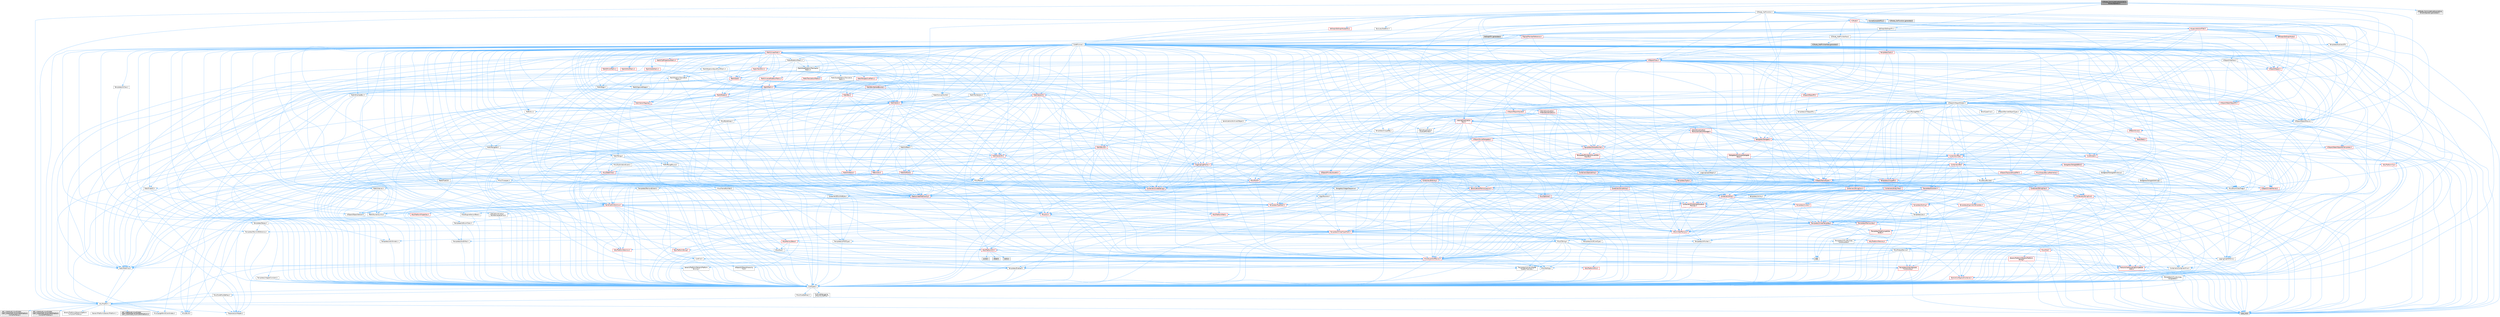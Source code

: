 digraph "K2Node_CommutativeAssociativeBinaryOperator.h"
{
 // INTERACTIVE_SVG=YES
 // LATEX_PDF_SIZE
  bgcolor="transparent";
  edge [fontname=Helvetica,fontsize=10,labelfontname=Helvetica,labelfontsize=10];
  node [fontname=Helvetica,fontsize=10,shape=box,height=0.2,width=0.4];
  Node1 [id="Node000001",label="K2Node_CommutativeAssociative\lBinaryOperator.h",height=0.2,width=0.4,color="gray40", fillcolor="grey60", style="filled", fontcolor="black",tooltip=" "];
  Node1 -> Node2 [id="edge1_Node000001_Node000002",color="steelblue1",style="solid",tooltip=" "];
  Node2 [id="Node000002",label="CoreMinimal.h",height=0.2,width=0.4,color="grey40", fillcolor="white", style="filled",URL="$d7/d67/CoreMinimal_8h.html",tooltip=" "];
  Node2 -> Node3 [id="edge2_Node000002_Node000003",color="steelblue1",style="solid",tooltip=" "];
  Node3 [id="Node000003",label="CoreTypes.h",height=0.2,width=0.4,color="grey40", fillcolor="white", style="filled",URL="$dc/dec/CoreTypes_8h.html",tooltip=" "];
  Node3 -> Node4 [id="edge3_Node000003_Node000004",color="steelblue1",style="solid",tooltip=" "];
  Node4 [id="Node000004",label="HAL/Platform.h",height=0.2,width=0.4,color="grey40", fillcolor="white", style="filled",URL="$d9/dd0/Platform_8h.html",tooltip=" "];
  Node4 -> Node5 [id="edge4_Node000004_Node000005",color="steelblue1",style="solid",tooltip=" "];
  Node5 [id="Node000005",label="Misc/Build.h",height=0.2,width=0.4,color="grey40", fillcolor="white", style="filled",URL="$d3/dbb/Build_8h.html",tooltip=" "];
  Node4 -> Node6 [id="edge5_Node000004_Node000006",color="steelblue1",style="solid",tooltip=" "];
  Node6 [id="Node000006",label="Misc/LargeWorldCoordinates.h",height=0.2,width=0.4,color="grey40", fillcolor="white", style="filled",URL="$d2/dcb/LargeWorldCoordinates_8h.html",tooltip=" "];
  Node4 -> Node7 [id="edge6_Node000004_Node000007",color="steelblue1",style="solid",tooltip=" "];
  Node7 [id="Node000007",label="type_traits",height=0.2,width=0.4,color="grey60", fillcolor="#E0E0E0", style="filled",tooltip=" "];
  Node4 -> Node8 [id="edge7_Node000004_Node000008",color="steelblue1",style="solid",tooltip=" "];
  Node8 [id="Node000008",label="PreprocessorHelpers.h",height=0.2,width=0.4,color="grey40", fillcolor="white", style="filled",URL="$db/ddb/PreprocessorHelpers_8h.html",tooltip=" "];
  Node4 -> Node9 [id="edge8_Node000004_Node000009",color="steelblue1",style="solid",tooltip=" "];
  Node9 [id="Node000009",label="UBT_COMPILED_PLATFORM\l/UBT_COMPILED_PLATFORMPlatform\lCompilerPreSetup.h",height=0.2,width=0.4,color="grey60", fillcolor="#E0E0E0", style="filled",tooltip=" "];
  Node4 -> Node10 [id="edge9_Node000004_Node000010",color="steelblue1",style="solid",tooltip=" "];
  Node10 [id="Node000010",label="GenericPlatform/GenericPlatform\lCompilerPreSetup.h",height=0.2,width=0.4,color="grey40", fillcolor="white", style="filled",URL="$d9/dc8/GenericPlatformCompilerPreSetup_8h.html",tooltip=" "];
  Node4 -> Node11 [id="edge10_Node000004_Node000011",color="steelblue1",style="solid",tooltip=" "];
  Node11 [id="Node000011",label="GenericPlatform/GenericPlatform.h",height=0.2,width=0.4,color="grey40", fillcolor="white", style="filled",URL="$d6/d84/GenericPlatform_8h.html",tooltip=" "];
  Node4 -> Node12 [id="edge11_Node000004_Node000012",color="steelblue1",style="solid",tooltip=" "];
  Node12 [id="Node000012",label="UBT_COMPILED_PLATFORM\l/UBT_COMPILED_PLATFORMPlatform.h",height=0.2,width=0.4,color="grey60", fillcolor="#E0E0E0", style="filled",tooltip=" "];
  Node4 -> Node13 [id="edge12_Node000004_Node000013",color="steelblue1",style="solid",tooltip=" "];
  Node13 [id="Node000013",label="UBT_COMPILED_PLATFORM\l/UBT_COMPILED_PLATFORMPlatform\lCompilerSetup.h",height=0.2,width=0.4,color="grey60", fillcolor="#E0E0E0", style="filled",tooltip=" "];
  Node3 -> Node14 [id="edge13_Node000003_Node000014",color="steelblue1",style="solid",tooltip=" "];
  Node14 [id="Node000014",label="ProfilingDebugging\l/UMemoryDefines.h",height=0.2,width=0.4,color="grey40", fillcolor="white", style="filled",URL="$d2/da2/UMemoryDefines_8h.html",tooltip=" "];
  Node3 -> Node15 [id="edge14_Node000003_Node000015",color="steelblue1",style="solid",tooltip=" "];
  Node15 [id="Node000015",label="Misc/CoreMiscDefines.h",height=0.2,width=0.4,color="grey40", fillcolor="white", style="filled",URL="$da/d38/CoreMiscDefines_8h.html",tooltip=" "];
  Node15 -> Node4 [id="edge15_Node000015_Node000004",color="steelblue1",style="solid",tooltip=" "];
  Node15 -> Node8 [id="edge16_Node000015_Node000008",color="steelblue1",style="solid",tooltip=" "];
  Node3 -> Node16 [id="edge17_Node000003_Node000016",color="steelblue1",style="solid",tooltip=" "];
  Node16 [id="Node000016",label="Misc/CoreDefines.h",height=0.2,width=0.4,color="grey40", fillcolor="white", style="filled",URL="$d3/dd2/CoreDefines_8h.html",tooltip=" "];
  Node2 -> Node17 [id="edge18_Node000002_Node000017",color="steelblue1",style="solid",tooltip=" "];
  Node17 [id="Node000017",label="CoreFwd.h",height=0.2,width=0.4,color="grey40", fillcolor="white", style="filled",URL="$d1/d1e/CoreFwd_8h.html",tooltip=" "];
  Node17 -> Node3 [id="edge19_Node000017_Node000003",color="steelblue1",style="solid",tooltip=" "];
  Node17 -> Node18 [id="edge20_Node000017_Node000018",color="steelblue1",style="solid",tooltip=" "];
  Node18 [id="Node000018",label="Containers/ContainersFwd.h",height=0.2,width=0.4,color="grey40", fillcolor="white", style="filled",URL="$d4/d0a/ContainersFwd_8h.html",tooltip=" "];
  Node18 -> Node4 [id="edge21_Node000018_Node000004",color="steelblue1",style="solid",tooltip=" "];
  Node18 -> Node3 [id="edge22_Node000018_Node000003",color="steelblue1",style="solid",tooltip=" "];
  Node18 -> Node19 [id="edge23_Node000018_Node000019",color="steelblue1",style="solid",tooltip=" "];
  Node19 [id="Node000019",label="Traits/IsContiguousContainer.h",height=0.2,width=0.4,color="red", fillcolor="#FFF0F0", style="filled",URL="$d5/d3c/IsContiguousContainer_8h.html",tooltip=" "];
  Node19 -> Node3 [id="edge24_Node000019_Node000003",color="steelblue1",style="solid",tooltip=" "];
  Node17 -> Node22 [id="edge25_Node000017_Node000022",color="steelblue1",style="solid",tooltip=" "];
  Node22 [id="Node000022",label="Math/MathFwd.h",height=0.2,width=0.4,color="grey40", fillcolor="white", style="filled",URL="$d2/d10/MathFwd_8h.html",tooltip=" "];
  Node22 -> Node4 [id="edge26_Node000022_Node000004",color="steelblue1",style="solid",tooltip=" "];
  Node17 -> Node23 [id="edge27_Node000017_Node000023",color="steelblue1",style="solid",tooltip=" "];
  Node23 [id="Node000023",label="UObject/UObjectHierarchy\lFwd.h",height=0.2,width=0.4,color="grey40", fillcolor="white", style="filled",URL="$d3/d13/UObjectHierarchyFwd_8h.html",tooltip=" "];
  Node2 -> Node23 [id="edge28_Node000002_Node000023",color="steelblue1",style="solid",tooltip=" "];
  Node2 -> Node18 [id="edge29_Node000002_Node000018",color="steelblue1",style="solid",tooltip=" "];
  Node2 -> Node24 [id="edge30_Node000002_Node000024",color="steelblue1",style="solid",tooltip=" "];
  Node24 [id="Node000024",label="Misc/VarArgs.h",height=0.2,width=0.4,color="grey40", fillcolor="white", style="filled",URL="$d5/d6f/VarArgs_8h.html",tooltip=" "];
  Node24 -> Node3 [id="edge31_Node000024_Node000003",color="steelblue1",style="solid",tooltip=" "];
  Node2 -> Node25 [id="edge32_Node000002_Node000025",color="steelblue1",style="solid",tooltip=" "];
  Node25 [id="Node000025",label="Logging/LogVerbosity.h",height=0.2,width=0.4,color="grey40", fillcolor="white", style="filled",URL="$d2/d8f/LogVerbosity_8h.html",tooltip=" "];
  Node25 -> Node3 [id="edge33_Node000025_Node000003",color="steelblue1",style="solid",tooltip=" "];
  Node2 -> Node26 [id="edge34_Node000002_Node000026",color="steelblue1",style="solid",tooltip=" "];
  Node26 [id="Node000026",label="Misc/OutputDevice.h",height=0.2,width=0.4,color="grey40", fillcolor="white", style="filled",URL="$d7/d32/OutputDevice_8h.html",tooltip=" "];
  Node26 -> Node17 [id="edge35_Node000026_Node000017",color="steelblue1",style="solid",tooltip=" "];
  Node26 -> Node3 [id="edge36_Node000026_Node000003",color="steelblue1",style="solid",tooltip=" "];
  Node26 -> Node25 [id="edge37_Node000026_Node000025",color="steelblue1",style="solid",tooltip=" "];
  Node26 -> Node24 [id="edge38_Node000026_Node000024",color="steelblue1",style="solid",tooltip=" "];
  Node26 -> Node27 [id="edge39_Node000026_Node000027",color="steelblue1",style="solid",tooltip=" "];
  Node27 [id="Node000027",label="Templates/IsArrayOrRefOf\lTypeByPredicate.h",height=0.2,width=0.4,color="grey40", fillcolor="white", style="filled",URL="$d6/da1/IsArrayOrRefOfTypeByPredicate_8h.html",tooltip=" "];
  Node27 -> Node3 [id="edge40_Node000027_Node000003",color="steelblue1",style="solid",tooltip=" "];
  Node26 -> Node28 [id="edge41_Node000026_Node000028",color="steelblue1",style="solid",tooltip=" "];
  Node28 [id="Node000028",label="Templates/IsValidVariadic\lFunctionArg.h",height=0.2,width=0.4,color="red", fillcolor="#FFF0F0", style="filled",URL="$d0/dc8/IsValidVariadicFunctionArg_8h.html",tooltip=" "];
  Node28 -> Node3 [id="edge42_Node000028_Node000003",color="steelblue1",style="solid",tooltip=" "];
  Node28 -> Node7 [id="edge43_Node000028_Node000007",color="steelblue1",style="solid",tooltip=" "];
  Node26 -> Node30 [id="edge44_Node000026_Node000030",color="steelblue1",style="solid",tooltip=" "];
  Node30 [id="Node000030",label="Traits/IsCharEncodingCompatible\lWith.h",height=0.2,width=0.4,color="red", fillcolor="#FFF0F0", style="filled",URL="$df/dd1/IsCharEncodingCompatibleWith_8h.html",tooltip=" "];
  Node30 -> Node7 [id="edge45_Node000030_Node000007",color="steelblue1",style="solid",tooltip=" "];
  Node2 -> Node32 [id="edge46_Node000002_Node000032",color="steelblue1",style="solid",tooltip=" "];
  Node32 [id="Node000032",label="HAL/PlatformCrt.h",height=0.2,width=0.4,color="red", fillcolor="#FFF0F0", style="filled",URL="$d8/d75/PlatformCrt_8h.html",tooltip=" "];
  Node32 -> Node33 [id="edge47_Node000032_Node000033",color="steelblue1",style="solid",tooltip=" "];
  Node33 [id="Node000033",label="new",height=0.2,width=0.4,color="grey60", fillcolor="#E0E0E0", style="filled",tooltip=" "];
  Node32 -> Node34 [id="edge48_Node000032_Node000034",color="steelblue1",style="solid",tooltip=" "];
  Node34 [id="Node000034",label="wchar.h",height=0.2,width=0.4,color="grey60", fillcolor="#E0E0E0", style="filled",tooltip=" "];
  Node32 -> Node35 [id="edge49_Node000032_Node000035",color="steelblue1",style="solid",tooltip=" "];
  Node35 [id="Node000035",label="stddef.h",height=0.2,width=0.4,color="grey60", fillcolor="#E0E0E0", style="filled",tooltip=" "];
  Node32 -> Node36 [id="edge50_Node000032_Node000036",color="steelblue1",style="solid",tooltip=" "];
  Node36 [id="Node000036",label="stdlib.h",height=0.2,width=0.4,color="grey60", fillcolor="#E0E0E0", style="filled",tooltip=" "];
  Node2 -> Node42 [id="edge51_Node000002_Node000042",color="steelblue1",style="solid",tooltip=" "];
  Node42 [id="Node000042",label="HAL/PlatformMisc.h",height=0.2,width=0.4,color="red", fillcolor="#FFF0F0", style="filled",URL="$d0/df5/PlatformMisc_8h.html",tooltip=" "];
  Node42 -> Node3 [id="edge52_Node000042_Node000003",color="steelblue1",style="solid",tooltip=" "];
  Node2 -> Node61 [id="edge53_Node000002_Node000061",color="steelblue1",style="solid",tooltip=" "];
  Node61 [id="Node000061",label="Misc/AssertionMacros.h",height=0.2,width=0.4,color="red", fillcolor="#FFF0F0", style="filled",URL="$d0/dfa/AssertionMacros_8h.html",tooltip=" "];
  Node61 -> Node3 [id="edge54_Node000061_Node000003",color="steelblue1",style="solid",tooltip=" "];
  Node61 -> Node4 [id="edge55_Node000061_Node000004",color="steelblue1",style="solid",tooltip=" "];
  Node61 -> Node42 [id="edge56_Node000061_Node000042",color="steelblue1",style="solid",tooltip=" "];
  Node61 -> Node8 [id="edge57_Node000061_Node000008",color="steelblue1",style="solid",tooltip=" "];
  Node61 -> Node62 [id="edge58_Node000061_Node000062",color="steelblue1",style="solid",tooltip=" "];
  Node62 [id="Node000062",label="Templates/EnableIf.h",height=0.2,width=0.4,color="grey40", fillcolor="white", style="filled",URL="$d7/d60/EnableIf_8h.html",tooltip=" "];
  Node62 -> Node3 [id="edge59_Node000062_Node000003",color="steelblue1",style="solid",tooltip=" "];
  Node61 -> Node27 [id="edge60_Node000061_Node000027",color="steelblue1",style="solid",tooltip=" "];
  Node61 -> Node28 [id="edge61_Node000061_Node000028",color="steelblue1",style="solid",tooltip=" "];
  Node61 -> Node30 [id="edge62_Node000061_Node000030",color="steelblue1",style="solid",tooltip=" "];
  Node61 -> Node24 [id="edge63_Node000061_Node000024",color="steelblue1",style="solid",tooltip=" "];
  Node2 -> Node70 [id="edge64_Node000002_Node000070",color="steelblue1",style="solid",tooltip=" "];
  Node70 [id="Node000070",label="Templates/IsPointer.h",height=0.2,width=0.4,color="grey40", fillcolor="white", style="filled",URL="$d7/d05/IsPointer_8h.html",tooltip=" "];
  Node70 -> Node3 [id="edge65_Node000070_Node000003",color="steelblue1",style="solid",tooltip=" "];
  Node2 -> Node71 [id="edge66_Node000002_Node000071",color="steelblue1",style="solid",tooltip=" "];
  Node71 [id="Node000071",label="HAL/PlatformMemory.h",height=0.2,width=0.4,color="red", fillcolor="#FFF0F0", style="filled",URL="$de/d68/PlatformMemory_8h.html",tooltip=" "];
  Node71 -> Node3 [id="edge67_Node000071_Node000003",color="steelblue1",style="solid",tooltip=" "];
  Node2 -> Node54 [id="edge68_Node000002_Node000054",color="steelblue1",style="solid",tooltip=" "];
  Node54 [id="Node000054",label="HAL/PlatformAtomics.h",height=0.2,width=0.4,color="red", fillcolor="#FFF0F0", style="filled",URL="$d3/d36/PlatformAtomics_8h.html",tooltip=" "];
  Node54 -> Node3 [id="edge69_Node000054_Node000003",color="steelblue1",style="solid",tooltip=" "];
  Node2 -> Node76 [id="edge70_Node000002_Node000076",color="steelblue1",style="solid",tooltip=" "];
  Node76 [id="Node000076",label="Misc/Exec.h",height=0.2,width=0.4,color="grey40", fillcolor="white", style="filled",URL="$de/ddb/Exec_8h.html",tooltip=" "];
  Node76 -> Node3 [id="edge71_Node000076_Node000003",color="steelblue1",style="solid",tooltip=" "];
  Node76 -> Node61 [id="edge72_Node000076_Node000061",color="steelblue1",style="solid",tooltip=" "];
  Node2 -> Node77 [id="edge73_Node000002_Node000077",color="steelblue1",style="solid",tooltip=" "];
  Node77 [id="Node000077",label="HAL/MemoryBase.h",height=0.2,width=0.4,color="red", fillcolor="#FFF0F0", style="filled",URL="$d6/d9f/MemoryBase_8h.html",tooltip=" "];
  Node77 -> Node3 [id="edge74_Node000077_Node000003",color="steelblue1",style="solid",tooltip=" "];
  Node77 -> Node54 [id="edge75_Node000077_Node000054",color="steelblue1",style="solid",tooltip=" "];
  Node77 -> Node32 [id="edge76_Node000077_Node000032",color="steelblue1",style="solid",tooltip=" "];
  Node77 -> Node76 [id="edge77_Node000077_Node000076",color="steelblue1",style="solid",tooltip=" "];
  Node77 -> Node26 [id="edge78_Node000077_Node000026",color="steelblue1",style="solid",tooltip=" "];
  Node2 -> Node87 [id="edge79_Node000002_Node000087",color="steelblue1",style="solid",tooltip=" "];
  Node87 [id="Node000087",label="HAL/UnrealMemory.h",height=0.2,width=0.4,color="red", fillcolor="#FFF0F0", style="filled",URL="$d9/d96/UnrealMemory_8h.html",tooltip=" "];
  Node87 -> Node3 [id="edge80_Node000087_Node000003",color="steelblue1",style="solid",tooltip=" "];
  Node87 -> Node77 [id="edge81_Node000087_Node000077",color="steelblue1",style="solid",tooltip=" "];
  Node87 -> Node71 [id="edge82_Node000087_Node000071",color="steelblue1",style="solid",tooltip=" "];
  Node87 -> Node70 [id="edge83_Node000087_Node000070",color="steelblue1",style="solid",tooltip=" "];
  Node2 -> Node89 [id="edge84_Node000002_Node000089",color="steelblue1",style="solid",tooltip=" "];
  Node89 [id="Node000089",label="Templates/IsArithmetic.h",height=0.2,width=0.4,color="grey40", fillcolor="white", style="filled",URL="$d2/d5d/IsArithmetic_8h.html",tooltip=" "];
  Node89 -> Node3 [id="edge85_Node000089_Node000003",color="steelblue1",style="solid",tooltip=" "];
  Node2 -> Node83 [id="edge86_Node000002_Node000083",color="steelblue1",style="solid",tooltip=" "];
  Node83 [id="Node000083",label="Templates/AndOrNot.h",height=0.2,width=0.4,color="grey40", fillcolor="white", style="filled",URL="$db/d0a/AndOrNot_8h.html",tooltip=" "];
  Node83 -> Node3 [id="edge87_Node000083_Node000003",color="steelblue1",style="solid",tooltip=" "];
  Node2 -> Node90 [id="edge88_Node000002_Node000090",color="steelblue1",style="solid",tooltip=" "];
  Node90 [id="Node000090",label="Templates/IsPODType.h",height=0.2,width=0.4,color="grey40", fillcolor="white", style="filled",URL="$d7/db1/IsPODType_8h.html",tooltip=" "];
  Node90 -> Node3 [id="edge89_Node000090_Node000003",color="steelblue1",style="solid",tooltip=" "];
  Node2 -> Node91 [id="edge90_Node000002_Node000091",color="steelblue1",style="solid",tooltip=" "];
  Node91 [id="Node000091",label="Templates/IsUECoreType.h",height=0.2,width=0.4,color="grey40", fillcolor="white", style="filled",URL="$d1/db8/IsUECoreType_8h.html",tooltip=" "];
  Node91 -> Node3 [id="edge91_Node000091_Node000003",color="steelblue1",style="solid",tooltip=" "];
  Node91 -> Node7 [id="edge92_Node000091_Node000007",color="steelblue1",style="solid",tooltip=" "];
  Node2 -> Node84 [id="edge93_Node000002_Node000084",color="steelblue1",style="solid",tooltip=" "];
  Node84 [id="Node000084",label="Templates/IsTriviallyCopy\lConstructible.h",height=0.2,width=0.4,color="grey40", fillcolor="white", style="filled",URL="$d3/d78/IsTriviallyCopyConstructible_8h.html",tooltip=" "];
  Node84 -> Node3 [id="edge94_Node000084_Node000003",color="steelblue1",style="solid",tooltip=" "];
  Node84 -> Node7 [id="edge95_Node000084_Node000007",color="steelblue1",style="solid",tooltip=" "];
  Node2 -> Node92 [id="edge96_Node000002_Node000092",color="steelblue1",style="solid",tooltip=" "];
  Node92 [id="Node000092",label="Templates/UnrealTypeTraits.h",height=0.2,width=0.4,color="red", fillcolor="#FFF0F0", style="filled",URL="$d2/d2d/UnrealTypeTraits_8h.html",tooltip=" "];
  Node92 -> Node3 [id="edge97_Node000092_Node000003",color="steelblue1",style="solid",tooltip=" "];
  Node92 -> Node70 [id="edge98_Node000092_Node000070",color="steelblue1",style="solid",tooltip=" "];
  Node92 -> Node61 [id="edge99_Node000092_Node000061",color="steelblue1",style="solid",tooltip=" "];
  Node92 -> Node83 [id="edge100_Node000092_Node000083",color="steelblue1",style="solid",tooltip=" "];
  Node92 -> Node62 [id="edge101_Node000092_Node000062",color="steelblue1",style="solid",tooltip=" "];
  Node92 -> Node89 [id="edge102_Node000092_Node000089",color="steelblue1",style="solid",tooltip=" "];
  Node92 -> Node90 [id="edge103_Node000092_Node000090",color="steelblue1",style="solid",tooltip=" "];
  Node92 -> Node91 [id="edge104_Node000092_Node000091",color="steelblue1",style="solid",tooltip=" "];
  Node92 -> Node84 [id="edge105_Node000092_Node000084",color="steelblue1",style="solid",tooltip=" "];
  Node2 -> Node62 [id="edge106_Node000002_Node000062",color="steelblue1",style="solid",tooltip=" "];
  Node2 -> Node94 [id="edge107_Node000002_Node000094",color="steelblue1",style="solid",tooltip=" "];
  Node94 [id="Node000094",label="Templates/RemoveReference.h",height=0.2,width=0.4,color="grey40", fillcolor="white", style="filled",URL="$da/dbe/RemoveReference_8h.html",tooltip=" "];
  Node94 -> Node3 [id="edge108_Node000094_Node000003",color="steelblue1",style="solid",tooltip=" "];
  Node2 -> Node95 [id="edge109_Node000002_Node000095",color="steelblue1",style="solid",tooltip=" "];
  Node95 [id="Node000095",label="Templates/IntegralConstant.h",height=0.2,width=0.4,color="grey40", fillcolor="white", style="filled",URL="$db/d1b/IntegralConstant_8h.html",tooltip=" "];
  Node95 -> Node3 [id="edge110_Node000095_Node000003",color="steelblue1",style="solid",tooltip=" "];
  Node2 -> Node96 [id="edge111_Node000002_Node000096",color="steelblue1",style="solid",tooltip=" "];
  Node96 [id="Node000096",label="Templates/IsClass.h",height=0.2,width=0.4,color="grey40", fillcolor="white", style="filled",URL="$db/dcb/IsClass_8h.html",tooltip=" "];
  Node96 -> Node3 [id="edge112_Node000096_Node000003",color="steelblue1",style="solid",tooltip=" "];
  Node2 -> Node97 [id="edge113_Node000002_Node000097",color="steelblue1",style="solid",tooltip=" "];
  Node97 [id="Node000097",label="Templates/TypeCompatible\lBytes.h",height=0.2,width=0.4,color="red", fillcolor="#FFF0F0", style="filled",URL="$df/d0a/TypeCompatibleBytes_8h.html",tooltip=" "];
  Node97 -> Node3 [id="edge114_Node000097_Node000003",color="steelblue1",style="solid",tooltip=" "];
  Node97 -> Node33 [id="edge115_Node000097_Node000033",color="steelblue1",style="solid",tooltip=" "];
  Node97 -> Node7 [id="edge116_Node000097_Node000007",color="steelblue1",style="solid",tooltip=" "];
  Node2 -> Node19 [id="edge117_Node000002_Node000019",color="steelblue1",style="solid",tooltip=" "];
  Node2 -> Node98 [id="edge118_Node000002_Node000098",color="steelblue1",style="solid",tooltip=" "];
  Node98 [id="Node000098",label="Templates/UnrealTemplate.h",height=0.2,width=0.4,color="red", fillcolor="#FFF0F0", style="filled",URL="$d4/d24/UnrealTemplate_8h.html",tooltip=" "];
  Node98 -> Node3 [id="edge119_Node000098_Node000003",color="steelblue1",style="solid",tooltip=" "];
  Node98 -> Node70 [id="edge120_Node000098_Node000070",color="steelblue1",style="solid",tooltip=" "];
  Node98 -> Node87 [id="edge121_Node000098_Node000087",color="steelblue1",style="solid",tooltip=" "];
  Node98 -> Node92 [id="edge122_Node000098_Node000092",color="steelblue1",style="solid",tooltip=" "];
  Node98 -> Node94 [id="edge123_Node000098_Node000094",color="steelblue1",style="solid",tooltip=" "];
  Node98 -> Node97 [id="edge124_Node000098_Node000097",color="steelblue1",style="solid",tooltip=" "];
  Node98 -> Node19 [id="edge125_Node000098_Node000019",color="steelblue1",style="solid",tooltip=" "];
  Node98 -> Node7 [id="edge126_Node000098_Node000007",color="steelblue1",style="solid",tooltip=" "];
  Node2 -> Node47 [id="edge127_Node000002_Node000047",color="steelblue1",style="solid",tooltip=" "];
  Node47 [id="Node000047",label="Math/NumericLimits.h",height=0.2,width=0.4,color="grey40", fillcolor="white", style="filled",URL="$df/d1b/NumericLimits_8h.html",tooltip=" "];
  Node47 -> Node3 [id="edge128_Node000047_Node000003",color="steelblue1",style="solid",tooltip=" "];
  Node2 -> Node102 [id="edge129_Node000002_Node000102",color="steelblue1",style="solid",tooltip=" "];
  Node102 [id="Node000102",label="HAL/PlatformMath.h",height=0.2,width=0.4,color="red", fillcolor="#FFF0F0", style="filled",URL="$dc/d53/PlatformMath_8h.html",tooltip=" "];
  Node102 -> Node3 [id="edge130_Node000102_Node000003",color="steelblue1",style="solid",tooltip=" "];
  Node2 -> Node85 [id="edge131_Node000002_Node000085",color="steelblue1",style="solid",tooltip=" "];
  Node85 [id="Node000085",label="Templates/IsTriviallyCopy\lAssignable.h",height=0.2,width=0.4,color="grey40", fillcolor="white", style="filled",URL="$d2/df2/IsTriviallyCopyAssignable_8h.html",tooltip=" "];
  Node85 -> Node3 [id="edge132_Node000085_Node000003",color="steelblue1",style="solid",tooltip=" "];
  Node85 -> Node7 [id="edge133_Node000085_Node000007",color="steelblue1",style="solid",tooltip=" "];
  Node2 -> Node110 [id="edge134_Node000002_Node000110",color="steelblue1",style="solid",tooltip=" "];
  Node110 [id="Node000110",label="Templates/MemoryOps.h",height=0.2,width=0.4,color="red", fillcolor="#FFF0F0", style="filled",URL="$db/dea/MemoryOps_8h.html",tooltip=" "];
  Node110 -> Node3 [id="edge135_Node000110_Node000003",color="steelblue1",style="solid",tooltip=" "];
  Node110 -> Node87 [id="edge136_Node000110_Node000087",color="steelblue1",style="solid",tooltip=" "];
  Node110 -> Node85 [id="edge137_Node000110_Node000085",color="steelblue1",style="solid",tooltip=" "];
  Node110 -> Node84 [id="edge138_Node000110_Node000084",color="steelblue1",style="solid",tooltip=" "];
  Node110 -> Node92 [id="edge139_Node000110_Node000092",color="steelblue1",style="solid",tooltip=" "];
  Node110 -> Node33 [id="edge140_Node000110_Node000033",color="steelblue1",style="solid",tooltip=" "];
  Node110 -> Node7 [id="edge141_Node000110_Node000007",color="steelblue1",style="solid",tooltip=" "];
  Node2 -> Node111 [id="edge142_Node000002_Node000111",color="steelblue1",style="solid",tooltip=" "];
  Node111 [id="Node000111",label="Containers/ContainerAllocation\lPolicies.h",height=0.2,width=0.4,color="red", fillcolor="#FFF0F0", style="filled",URL="$d7/dff/ContainerAllocationPolicies_8h.html",tooltip=" "];
  Node111 -> Node3 [id="edge143_Node000111_Node000003",color="steelblue1",style="solid",tooltip=" "];
  Node111 -> Node111 [id="edge144_Node000111_Node000111",color="steelblue1",style="solid",tooltip=" "];
  Node111 -> Node102 [id="edge145_Node000111_Node000102",color="steelblue1",style="solid",tooltip=" "];
  Node111 -> Node87 [id="edge146_Node000111_Node000087",color="steelblue1",style="solid",tooltip=" "];
  Node111 -> Node47 [id="edge147_Node000111_Node000047",color="steelblue1",style="solid",tooltip=" "];
  Node111 -> Node61 [id="edge148_Node000111_Node000061",color="steelblue1",style="solid",tooltip=" "];
  Node111 -> Node110 [id="edge149_Node000111_Node000110",color="steelblue1",style="solid",tooltip=" "];
  Node111 -> Node97 [id="edge150_Node000111_Node000097",color="steelblue1",style="solid",tooltip=" "];
  Node111 -> Node7 [id="edge151_Node000111_Node000007",color="steelblue1",style="solid",tooltip=" "];
  Node2 -> Node114 [id="edge152_Node000002_Node000114",color="steelblue1",style="solid",tooltip=" "];
  Node114 [id="Node000114",label="Templates/IsEnumClass.h",height=0.2,width=0.4,color="grey40", fillcolor="white", style="filled",URL="$d7/d15/IsEnumClass_8h.html",tooltip=" "];
  Node114 -> Node3 [id="edge153_Node000114_Node000003",color="steelblue1",style="solid",tooltip=" "];
  Node114 -> Node83 [id="edge154_Node000114_Node000083",color="steelblue1",style="solid",tooltip=" "];
  Node2 -> Node115 [id="edge155_Node000002_Node000115",color="steelblue1",style="solid",tooltip=" "];
  Node115 [id="Node000115",label="HAL/PlatformProperties.h",height=0.2,width=0.4,color="red", fillcolor="#FFF0F0", style="filled",URL="$d9/db0/PlatformProperties_8h.html",tooltip=" "];
  Node115 -> Node3 [id="edge156_Node000115_Node000003",color="steelblue1",style="solid",tooltip=" "];
  Node2 -> Node118 [id="edge157_Node000002_Node000118",color="steelblue1",style="solid",tooltip=" "];
  Node118 [id="Node000118",label="Misc/EngineVersionBase.h",height=0.2,width=0.4,color="grey40", fillcolor="white", style="filled",URL="$d5/d2b/EngineVersionBase_8h.html",tooltip=" "];
  Node118 -> Node3 [id="edge158_Node000118_Node000003",color="steelblue1",style="solid",tooltip=" "];
  Node2 -> Node119 [id="edge159_Node000002_Node000119",color="steelblue1",style="solid",tooltip=" "];
  Node119 [id="Node000119",label="Internationalization\l/TextNamespaceFwd.h",height=0.2,width=0.4,color="grey40", fillcolor="white", style="filled",URL="$d8/d97/TextNamespaceFwd_8h.html",tooltip=" "];
  Node119 -> Node3 [id="edge160_Node000119_Node000003",color="steelblue1",style="solid",tooltip=" "];
  Node2 -> Node120 [id="edge161_Node000002_Node000120",color="steelblue1",style="solid",tooltip=" "];
  Node120 [id="Node000120",label="Serialization/Archive.h",height=0.2,width=0.4,color="red", fillcolor="#FFF0F0", style="filled",URL="$d7/d3b/Archive_8h.html",tooltip=" "];
  Node120 -> Node17 [id="edge162_Node000120_Node000017",color="steelblue1",style="solid",tooltip=" "];
  Node120 -> Node3 [id="edge163_Node000120_Node000003",color="steelblue1",style="solid",tooltip=" "];
  Node120 -> Node115 [id="edge164_Node000120_Node000115",color="steelblue1",style="solid",tooltip=" "];
  Node120 -> Node119 [id="edge165_Node000120_Node000119",color="steelblue1",style="solid",tooltip=" "];
  Node120 -> Node22 [id="edge166_Node000120_Node000022",color="steelblue1",style="solid",tooltip=" "];
  Node120 -> Node61 [id="edge167_Node000120_Node000061",color="steelblue1",style="solid",tooltip=" "];
  Node120 -> Node5 [id="edge168_Node000120_Node000005",color="steelblue1",style="solid",tooltip=" "];
  Node120 -> Node118 [id="edge169_Node000120_Node000118",color="steelblue1",style="solid",tooltip=" "];
  Node120 -> Node24 [id="edge170_Node000120_Node000024",color="steelblue1",style="solid",tooltip=" "];
  Node120 -> Node62 [id="edge171_Node000120_Node000062",color="steelblue1",style="solid",tooltip=" "];
  Node120 -> Node27 [id="edge172_Node000120_Node000027",color="steelblue1",style="solid",tooltip=" "];
  Node120 -> Node114 [id="edge173_Node000120_Node000114",color="steelblue1",style="solid",tooltip=" "];
  Node120 -> Node28 [id="edge174_Node000120_Node000028",color="steelblue1",style="solid",tooltip=" "];
  Node120 -> Node98 [id="edge175_Node000120_Node000098",color="steelblue1",style="solid",tooltip=" "];
  Node120 -> Node30 [id="edge176_Node000120_Node000030",color="steelblue1",style="solid",tooltip=" "];
  Node120 -> Node123 [id="edge177_Node000120_Node000123",color="steelblue1",style="solid",tooltip=" "];
  Node123 [id="Node000123",label="UObject/ObjectVersion.h",height=0.2,width=0.4,color="grey40", fillcolor="white", style="filled",URL="$da/d63/ObjectVersion_8h.html",tooltip=" "];
  Node123 -> Node3 [id="edge178_Node000123_Node000003",color="steelblue1",style="solid",tooltip=" "];
  Node2 -> Node124 [id="edge179_Node000002_Node000124",color="steelblue1",style="solid",tooltip=" "];
  Node124 [id="Node000124",label="Templates/Less.h",height=0.2,width=0.4,color="grey40", fillcolor="white", style="filled",URL="$de/dc8/Less_8h.html",tooltip=" "];
  Node124 -> Node3 [id="edge180_Node000124_Node000003",color="steelblue1",style="solid",tooltip=" "];
  Node124 -> Node98 [id="edge181_Node000124_Node000098",color="steelblue1",style="solid",tooltip=" "];
  Node2 -> Node125 [id="edge182_Node000002_Node000125",color="steelblue1",style="solid",tooltip=" "];
  Node125 [id="Node000125",label="Templates/Sorting.h",height=0.2,width=0.4,color="red", fillcolor="#FFF0F0", style="filled",URL="$d3/d9e/Sorting_8h.html",tooltip=" "];
  Node125 -> Node3 [id="edge183_Node000125_Node000003",color="steelblue1",style="solid",tooltip=" "];
  Node125 -> Node102 [id="edge184_Node000125_Node000102",color="steelblue1",style="solid",tooltip=" "];
  Node125 -> Node124 [id="edge185_Node000125_Node000124",color="steelblue1",style="solid",tooltip=" "];
  Node2 -> Node136 [id="edge186_Node000002_Node000136",color="steelblue1",style="solid",tooltip=" "];
  Node136 [id="Node000136",label="Misc/Char.h",height=0.2,width=0.4,color="red", fillcolor="#FFF0F0", style="filled",URL="$d0/d58/Char_8h.html",tooltip=" "];
  Node136 -> Node3 [id="edge187_Node000136_Node000003",color="steelblue1",style="solid",tooltip=" "];
  Node136 -> Node7 [id="edge188_Node000136_Node000007",color="steelblue1",style="solid",tooltip=" "];
  Node2 -> Node139 [id="edge189_Node000002_Node000139",color="steelblue1",style="solid",tooltip=" "];
  Node139 [id="Node000139",label="GenericPlatform/GenericPlatform\lStricmp.h",height=0.2,width=0.4,color="grey40", fillcolor="white", style="filled",URL="$d2/d86/GenericPlatformStricmp_8h.html",tooltip=" "];
  Node139 -> Node3 [id="edge190_Node000139_Node000003",color="steelblue1",style="solid",tooltip=" "];
  Node2 -> Node140 [id="edge191_Node000002_Node000140",color="steelblue1",style="solid",tooltip=" "];
  Node140 [id="Node000140",label="GenericPlatform/GenericPlatform\lString.h",height=0.2,width=0.4,color="red", fillcolor="#FFF0F0", style="filled",URL="$dd/d20/GenericPlatformString_8h.html",tooltip=" "];
  Node140 -> Node3 [id="edge192_Node000140_Node000003",color="steelblue1",style="solid",tooltip=" "];
  Node140 -> Node139 [id="edge193_Node000140_Node000139",color="steelblue1",style="solid",tooltip=" "];
  Node140 -> Node62 [id="edge194_Node000140_Node000062",color="steelblue1",style="solid",tooltip=" "];
  Node140 -> Node30 [id="edge195_Node000140_Node000030",color="steelblue1",style="solid",tooltip=" "];
  Node140 -> Node7 [id="edge196_Node000140_Node000007",color="steelblue1",style="solid",tooltip=" "];
  Node2 -> Node73 [id="edge197_Node000002_Node000073",color="steelblue1",style="solid",tooltip=" "];
  Node73 [id="Node000073",label="HAL/PlatformString.h",height=0.2,width=0.4,color="red", fillcolor="#FFF0F0", style="filled",URL="$db/db5/PlatformString_8h.html",tooltip=" "];
  Node73 -> Node3 [id="edge198_Node000073_Node000003",color="steelblue1",style="solid",tooltip=" "];
  Node2 -> Node143 [id="edge199_Node000002_Node000143",color="steelblue1",style="solid",tooltip=" "];
  Node143 [id="Node000143",label="Misc/CString.h",height=0.2,width=0.4,color="grey40", fillcolor="white", style="filled",URL="$d2/d49/CString_8h.html",tooltip=" "];
  Node143 -> Node3 [id="edge200_Node000143_Node000003",color="steelblue1",style="solid",tooltip=" "];
  Node143 -> Node32 [id="edge201_Node000143_Node000032",color="steelblue1",style="solid",tooltip=" "];
  Node143 -> Node73 [id="edge202_Node000143_Node000073",color="steelblue1",style="solid",tooltip=" "];
  Node143 -> Node61 [id="edge203_Node000143_Node000061",color="steelblue1",style="solid",tooltip=" "];
  Node143 -> Node136 [id="edge204_Node000143_Node000136",color="steelblue1",style="solid",tooltip=" "];
  Node143 -> Node24 [id="edge205_Node000143_Node000024",color="steelblue1",style="solid",tooltip=" "];
  Node143 -> Node27 [id="edge206_Node000143_Node000027",color="steelblue1",style="solid",tooltip=" "];
  Node143 -> Node28 [id="edge207_Node000143_Node000028",color="steelblue1",style="solid",tooltip=" "];
  Node143 -> Node30 [id="edge208_Node000143_Node000030",color="steelblue1",style="solid",tooltip=" "];
  Node2 -> Node144 [id="edge209_Node000002_Node000144",color="steelblue1",style="solid",tooltip=" "];
  Node144 [id="Node000144",label="Misc/Crc.h",height=0.2,width=0.4,color="red", fillcolor="#FFF0F0", style="filled",URL="$d4/dd2/Crc_8h.html",tooltip=" "];
  Node144 -> Node3 [id="edge210_Node000144_Node000003",color="steelblue1",style="solid",tooltip=" "];
  Node144 -> Node73 [id="edge211_Node000144_Node000073",color="steelblue1",style="solid",tooltip=" "];
  Node144 -> Node61 [id="edge212_Node000144_Node000061",color="steelblue1",style="solid",tooltip=" "];
  Node144 -> Node143 [id="edge213_Node000144_Node000143",color="steelblue1",style="solid",tooltip=" "];
  Node144 -> Node136 [id="edge214_Node000144_Node000136",color="steelblue1",style="solid",tooltip=" "];
  Node144 -> Node92 [id="edge215_Node000144_Node000092",color="steelblue1",style="solid",tooltip=" "];
  Node2 -> Node135 [id="edge216_Node000002_Node000135",color="steelblue1",style="solid",tooltip=" "];
  Node135 [id="Node000135",label="Math/UnrealMathUtility.h",height=0.2,width=0.4,color="red", fillcolor="#FFF0F0", style="filled",URL="$db/db8/UnrealMathUtility_8h.html",tooltip=" "];
  Node135 -> Node3 [id="edge217_Node000135_Node000003",color="steelblue1",style="solid",tooltip=" "];
  Node135 -> Node61 [id="edge218_Node000135_Node000061",color="steelblue1",style="solid",tooltip=" "];
  Node135 -> Node102 [id="edge219_Node000135_Node000102",color="steelblue1",style="solid",tooltip=" "];
  Node135 -> Node22 [id="edge220_Node000135_Node000022",color="steelblue1",style="solid",tooltip=" "];
  Node2 -> Node145 [id="edge221_Node000002_Node000145",color="steelblue1",style="solid",tooltip=" "];
  Node145 [id="Node000145",label="Containers/UnrealString.h",height=0.2,width=0.4,color="red", fillcolor="#FFF0F0", style="filled",URL="$d5/dba/UnrealString_8h.html",tooltip=" "];
  Node2 -> Node149 [id="edge222_Node000002_Node000149",color="steelblue1",style="solid",tooltip=" "];
  Node149 [id="Node000149",label="Containers/Array.h",height=0.2,width=0.4,color="red", fillcolor="#FFF0F0", style="filled",URL="$df/dd0/Array_8h.html",tooltip=" "];
  Node149 -> Node3 [id="edge223_Node000149_Node000003",color="steelblue1",style="solid",tooltip=" "];
  Node149 -> Node61 [id="edge224_Node000149_Node000061",color="steelblue1",style="solid",tooltip=" "];
  Node149 -> Node87 [id="edge225_Node000149_Node000087",color="steelblue1",style="solid",tooltip=" "];
  Node149 -> Node92 [id="edge226_Node000149_Node000092",color="steelblue1",style="solid",tooltip=" "];
  Node149 -> Node98 [id="edge227_Node000149_Node000098",color="steelblue1",style="solid",tooltip=" "];
  Node149 -> Node111 [id="edge228_Node000149_Node000111",color="steelblue1",style="solid",tooltip=" "];
  Node149 -> Node120 [id="edge229_Node000149_Node000120",color="steelblue1",style="solid",tooltip=" "];
  Node149 -> Node128 [id="edge230_Node000149_Node000128",color="steelblue1",style="solid",tooltip=" "];
  Node128 [id="Node000128",label="Templates/Invoke.h",height=0.2,width=0.4,color="red", fillcolor="#FFF0F0", style="filled",URL="$d7/deb/Invoke_8h.html",tooltip=" "];
  Node128 -> Node3 [id="edge231_Node000128_Node000003",color="steelblue1",style="solid",tooltip=" "];
  Node128 -> Node98 [id="edge232_Node000128_Node000098",color="steelblue1",style="solid",tooltip=" "];
  Node128 -> Node7 [id="edge233_Node000128_Node000007",color="steelblue1",style="solid",tooltip=" "];
  Node149 -> Node124 [id="edge234_Node000149_Node000124",color="steelblue1",style="solid",tooltip=" "];
  Node149 -> Node125 [id="edge235_Node000149_Node000125",color="steelblue1",style="solid",tooltip=" "];
  Node149 -> Node172 [id="edge236_Node000149_Node000172",color="steelblue1",style="solid",tooltip=" "];
  Node172 [id="Node000172",label="Templates/AlignmentTemplates.h",height=0.2,width=0.4,color="red", fillcolor="#FFF0F0", style="filled",URL="$dd/d32/AlignmentTemplates_8h.html",tooltip=" "];
  Node172 -> Node3 [id="edge237_Node000172_Node000003",color="steelblue1",style="solid",tooltip=" "];
  Node172 -> Node70 [id="edge238_Node000172_Node000070",color="steelblue1",style="solid",tooltip=" "];
  Node149 -> Node7 [id="edge239_Node000149_Node000007",color="steelblue1",style="solid",tooltip=" "];
  Node2 -> Node173 [id="edge240_Node000002_Node000173",color="steelblue1",style="solid",tooltip=" "];
  Node173 [id="Node000173",label="Misc/FrameNumber.h",height=0.2,width=0.4,color="grey40", fillcolor="white", style="filled",URL="$dd/dbd/FrameNumber_8h.html",tooltip=" "];
  Node173 -> Node3 [id="edge241_Node000173_Node000003",color="steelblue1",style="solid",tooltip=" "];
  Node173 -> Node47 [id="edge242_Node000173_Node000047",color="steelblue1",style="solid",tooltip=" "];
  Node173 -> Node135 [id="edge243_Node000173_Node000135",color="steelblue1",style="solid",tooltip=" "];
  Node173 -> Node62 [id="edge244_Node000173_Node000062",color="steelblue1",style="solid",tooltip=" "];
  Node173 -> Node92 [id="edge245_Node000173_Node000092",color="steelblue1",style="solid",tooltip=" "];
  Node2 -> Node174 [id="edge246_Node000002_Node000174",color="steelblue1",style="solid",tooltip=" "];
  Node174 [id="Node000174",label="Misc/Timespan.h",height=0.2,width=0.4,color="grey40", fillcolor="white", style="filled",URL="$da/dd9/Timespan_8h.html",tooltip=" "];
  Node174 -> Node3 [id="edge247_Node000174_Node000003",color="steelblue1",style="solid",tooltip=" "];
  Node174 -> Node175 [id="edge248_Node000174_Node000175",color="steelblue1",style="solid",tooltip=" "];
  Node175 [id="Node000175",label="Math/Interval.h",height=0.2,width=0.4,color="grey40", fillcolor="white", style="filled",URL="$d1/d55/Interval_8h.html",tooltip=" "];
  Node175 -> Node3 [id="edge249_Node000175_Node000003",color="steelblue1",style="solid",tooltip=" "];
  Node175 -> Node89 [id="edge250_Node000175_Node000089",color="steelblue1",style="solid",tooltip=" "];
  Node175 -> Node92 [id="edge251_Node000175_Node000092",color="steelblue1",style="solid",tooltip=" "];
  Node175 -> Node47 [id="edge252_Node000175_Node000047",color="steelblue1",style="solid",tooltip=" "];
  Node175 -> Node135 [id="edge253_Node000175_Node000135",color="steelblue1",style="solid",tooltip=" "];
  Node174 -> Node135 [id="edge254_Node000174_Node000135",color="steelblue1",style="solid",tooltip=" "];
  Node174 -> Node61 [id="edge255_Node000174_Node000061",color="steelblue1",style="solid",tooltip=" "];
  Node2 -> Node176 [id="edge256_Node000002_Node000176",color="steelblue1",style="solid",tooltip=" "];
  Node176 [id="Node000176",label="Containers/StringConv.h",height=0.2,width=0.4,color="red", fillcolor="#FFF0F0", style="filled",URL="$d3/ddf/StringConv_8h.html",tooltip=" "];
  Node176 -> Node3 [id="edge257_Node000176_Node000003",color="steelblue1",style="solid",tooltip=" "];
  Node176 -> Node61 [id="edge258_Node000176_Node000061",color="steelblue1",style="solid",tooltip=" "];
  Node176 -> Node111 [id="edge259_Node000176_Node000111",color="steelblue1",style="solid",tooltip=" "];
  Node176 -> Node149 [id="edge260_Node000176_Node000149",color="steelblue1",style="solid",tooltip=" "];
  Node176 -> Node143 [id="edge261_Node000176_Node000143",color="steelblue1",style="solid",tooltip=" "];
  Node176 -> Node177 [id="edge262_Node000176_Node000177",color="steelblue1",style="solid",tooltip=" "];
  Node177 [id="Node000177",label="Templates/IsArray.h",height=0.2,width=0.4,color="grey40", fillcolor="white", style="filled",URL="$d8/d8d/IsArray_8h.html",tooltip=" "];
  Node177 -> Node3 [id="edge263_Node000177_Node000003",color="steelblue1",style="solid",tooltip=" "];
  Node176 -> Node98 [id="edge264_Node000176_Node000098",color="steelblue1",style="solid",tooltip=" "];
  Node176 -> Node92 [id="edge265_Node000176_Node000092",color="steelblue1",style="solid",tooltip=" "];
  Node176 -> Node30 [id="edge266_Node000176_Node000030",color="steelblue1",style="solid",tooltip=" "];
  Node176 -> Node19 [id="edge267_Node000176_Node000019",color="steelblue1",style="solid",tooltip=" "];
  Node176 -> Node7 [id="edge268_Node000176_Node000007",color="steelblue1",style="solid",tooltip=" "];
  Node2 -> Node178 [id="edge269_Node000002_Node000178",color="steelblue1",style="solid",tooltip=" "];
  Node178 [id="Node000178",label="UObject/UnrealNames.h",height=0.2,width=0.4,color="red", fillcolor="#FFF0F0", style="filled",URL="$d8/db1/UnrealNames_8h.html",tooltip=" "];
  Node178 -> Node3 [id="edge270_Node000178_Node000003",color="steelblue1",style="solid",tooltip=" "];
  Node2 -> Node180 [id="edge271_Node000002_Node000180",color="steelblue1",style="solid",tooltip=" "];
  Node180 [id="Node000180",label="UObject/NameTypes.h",height=0.2,width=0.4,color="red", fillcolor="#FFF0F0", style="filled",URL="$d6/d35/NameTypes_8h.html",tooltip=" "];
  Node180 -> Node3 [id="edge272_Node000180_Node000003",color="steelblue1",style="solid",tooltip=" "];
  Node180 -> Node61 [id="edge273_Node000180_Node000061",color="steelblue1",style="solid",tooltip=" "];
  Node180 -> Node87 [id="edge274_Node000180_Node000087",color="steelblue1",style="solid",tooltip=" "];
  Node180 -> Node92 [id="edge275_Node000180_Node000092",color="steelblue1",style="solid",tooltip=" "];
  Node180 -> Node98 [id="edge276_Node000180_Node000098",color="steelblue1",style="solid",tooltip=" "];
  Node180 -> Node145 [id="edge277_Node000180_Node000145",color="steelblue1",style="solid",tooltip=" "];
  Node180 -> Node176 [id="edge278_Node000180_Node000176",color="steelblue1",style="solid",tooltip=" "];
  Node180 -> Node44 [id="edge279_Node000180_Node000044",color="steelblue1",style="solid",tooltip=" "];
  Node44 [id="Node000044",label="Containers/StringFwd.h",height=0.2,width=0.4,color="red", fillcolor="#FFF0F0", style="filled",URL="$df/d37/StringFwd_8h.html",tooltip=" "];
  Node44 -> Node3 [id="edge280_Node000044_Node000003",color="steelblue1",style="solid",tooltip=" "];
  Node44 -> Node19 [id="edge281_Node000044_Node000019",color="steelblue1",style="solid",tooltip=" "];
  Node180 -> Node178 [id="edge282_Node000180_Node000178",color="steelblue1",style="solid",tooltip=" "];
  Node180 -> Node157 [id="edge283_Node000180_Node000157",color="steelblue1",style="solid",tooltip=" "];
  Node157 [id="Node000157",label="Serialization/MemoryLayout.h",height=0.2,width=0.4,color="red", fillcolor="#FFF0F0", style="filled",URL="$d7/d66/MemoryLayout_8h.html",tooltip=" "];
  Node157 -> Node160 [id="edge284_Node000157_Node000160",color="steelblue1",style="solid",tooltip=" "];
  Node160 [id="Node000160",label="Containers/EnumAsByte.h",height=0.2,width=0.4,color="grey40", fillcolor="white", style="filled",URL="$d6/d9a/EnumAsByte_8h.html",tooltip=" "];
  Node160 -> Node3 [id="edge285_Node000160_Node000003",color="steelblue1",style="solid",tooltip=" "];
  Node160 -> Node90 [id="edge286_Node000160_Node000090",color="steelblue1",style="solid",tooltip=" "];
  Node160 -> Node161 [id="edge287_Node000160_Node000161",color="steelblue1",style="solid",tooltip=" "];
  Node161 [id="Node000161",label="Templates/TypeHash.h",height=0.2,width=0.4,color="red", fillcolor="#FFF0F0", style="filled",URL="$d1/d62/TypeHash_8h.html",tooltip=" "];
  Node161 -> Node3 [id="edge288_Node000161_Node000003",color="steelblue1",style="solid",tooltip=" "];
  Node161 -> Node144 [id="edge289_Node000161_Node000144",color="steelblue1",style="solid",tooltip=" "];
  Node161 -> Node7 [id="edge290_Node000161_Node000007",color="steelblue1",style="solid",tooltip=" "];
  Node157 -> Node44 [id="edge291_Node000157_Node000044",color="steelblue1",style="solid",tooltip=" "];
  Node157 -> Node87 [id="edge292_Node000157_Node000087",color="steelblue1",style="solid",tooltip=" "];
  Node157 -> Node62 [id="edge293_Node000157_Node000062",color="steelblue1",style="solid",tooltip=" "];
  Node157 -> Node98 [id="edge294_Node000157_Node000098",color="steelblue1",style="solid",tooltip=" "];
  Node2 -> Node188 [id="edge295_Node000002_Node000188",color="steelblue1",style="solid",tooltip=" "];
  Node188 [id="Node000188",label="Misc/Parse.h",height=0.2,width=0.4,color="grey40", fillcolor="white", style="filled",URL="$dc/d71/Parse_8h.html",tooltip=" "];
  Node188 -> Node44 [id="edge296_Node000188_Node000044",color="steelblue1",style="solid",tooltip=" "];
  Node188 -> Node145 [id="edge297_Node000188_Node000145",color="steelblue1",style="solid",tooltip=" "];
  Node188 -> Node3 [id="edge298_Node000188_Node000003",color="steelblue1",style="solid",tooltip=" "];
  Node188 -> Node32 [id="edge299_Node000188_Node000032",color="steelblue1",style="solid",tooltip=" "];
  Node188 -> Node5 [id="edge300_Node000188_Node000005",color="steelblue1",style="solid",tooltip=" "];
  Node188 -> Node49 [id="edge301_Node000188_Node000049",color="steelblue1",style="solid",tooltip=" "];
  Node49 [id="Node000049",label="Misc/EnumClassFlags.h",height=0.2,width=0.4,color="grey40", fillcolor="white", style="filled",URL="$d8/de7/EnumClassFlags_8h.html",tooltip=" "];
  Node188 -> Node189 [id="edge302_Node000188_Node000189",color="steelblue1",style="solid",tooltip=" "];
  Node189 [id="Node000189",label="Templates/Function.h",height=0.2,width=0.4,color="red", fillcolor="#FFF0F0", style="filled",URL="$df/df5/Function_8h.html",tooltip=" "];
  Node189 -> Node3 [id="edge303_Node000189_Node000003",color="steelblue1",style="solid",tooltip=" "];
  Node189 -> Node61 [id="edge304_Node000189_Node000061",color="steelblue1",style="solid",tooltip=" "];
  Node189 -> Node87 [id="edge305_Node000189_Node000087",color="steelblue1",style="solid",tooltip=" "];
  Node189 -> Node92 [id="edge306_Node000189_Node000092",color="steelblue1",style="solid",tooltip=" "];
  Node189 -> Node128 [id="edge307_Node000189_Node000128",color="steelblue1",style="solid",tooltip=" "];
  Node189 -> Node98 [id="edge308_Node000189_Node000098",color="steelblue1",style="solid",tooltip=" "];
  Node189 -> Node135 [id="edge309_Node000189_Node000135",color="steelblue1",style="solid",tooltip=" "];
  Node189 -> Node33 [id="edge310_Node000189_Node000033",color="steelblue1",style="solid",tooltip=" "];
  Node189 -> Node7 [id="edge311_Node000189_Node000007",color="steelblue1",style="solid",tooltip=" "];
  Node2 -> Node172 [id="edge312_Node000002_Node000172",color="steelblue1",style="solid",tooltip=" "];
  Node2 -> Node191 [id="edge313_Node000002_Node000191",color="steelblue1",style="solid",tooltip=" "];
  Node191 [id="Node000191",label="Misc/StructBuilder.h",height=0.2,width=0.4,color="grey40", fillcolor="white", style="filled",URL="$d9/db3/StructBuilder_8h.html",tooltip=" "];
  Node191 -> Node3 [id="edge314_Node000191_Node000003",color="steelblue1",style="solid",tooltip=" "];
  Node191 -> Node135 [id="edge315_Node000191_Node000135",color="steelblue1",style="solid",tooltip=" "];
  Node191 -> Node172 [id="edge316_Node000191_Node000172",color="steelblue1",style="solid",tooltip=" "];
  Node2 -> Node104 [id="edge317_Node000002_Node000104",color="steelblue1",style="solid",tooltip=" "];
  Node104 [id="Node000104",label="Templates/Decay.h",height=0.2,width=0.4,color="grey40", fillcolor="white", style="filled",URL="$dd/d0f/Decay_8h.html",tooltip=" "];
  Node104 -> Node3 [id="edge318_Node000104_Node000003",color="steelblue1",style="solid",tooltip=" "];
  Node104 -> Node94 [id="edge319_Node000104_Node000094",color="steelblue1",style="solid",tooltip=" "];
  Node104 -> Node7 [id="edge320_Node000104_Node000007",color="steelblue1",style="solid",tooltip=" "];
  Node2 -> Node192 [id="edge321_Node000002_Node000192",color="steelblue1",style="solid",tooltip=" "];
  Node192 [id="Node000192",label="Templates/PointerIsConvertible\lFromTo.h",height=0.2,width=0.4,color="red", fillcolor="#FFF0F0", style="filled",URL="$d6/d65/PointerIsConvertibleFromTo_8h.html",tooltip=" "];
  Node192 -> Node3 [id="edge322_Node000192_Node000003",color="steelblue1",style="solid",tooltip=" "];
  Node192 -> Node7 [id="edge323_Node000192_Node000007",color="steelblue1",style="solid",tooltip=" "];
  Node2 -> Node128 [id="edge324_Node000002_Node000128",color="steelblue1",style="solid",tooltip=" "];
  Node2 -> Node189 [id="edge325_Node000002_Node000189",color="steelblue1",style="solid",tooltip=" "];
  Node2 -> Node161 [id="edge326_Node000002_Node000161",color="steelblue1",style="solid",tooltip=" "];
  Node2 -> Node193 [id="edge327_Node000002_Node000193",color="steelblue1",style="solid",tooltip=" "];
  Node193 [id="Node000193",label="Containers/ScriptArray.h",height=0.2,width=0.4,color="red", fillcolor="#FFF0F0", style="filled",URL="$dc/daf/ScriptArray_8h.html",tooltip=" "];
  Node193 -> Node3 [id="edge328_Node000193_Node000003",color="steelblue1",style="solid",tooltip=" "];
  Node193 -> Node61 [id="edge329_Node000193_Node000061",color="steelblue1",style="solid",tooltip=" "];
  Node193 -> Node87 [id="edge330_Node000193_Node000087",color="steelblue1",style="solid",tooltip=" "];
  Node193 -> Node111 [id="edge331_Node000193_Node000111",color="steelblue1",style="solid",tooltip=" "];
  Node193 -> Node149 [id="edge332_Node000193_Node000149",color="steelblue1",style="solid",tooltip=" "];
  Node2 -> Node194 [id="edge333_Node000002_Node000194",color="steelblue1",style="solid",tooltip=" "];
  Node194 [id="Node000194",label="Containers/BitArray.h",height=0.2,width=0.4,color="red", fillcolor="#FFF0F0", style="filled",URL="$d1/de4/BitArray_8h.html",tooltip=" "];
  Node194 -> Node111 [id="edge334_Node000194_Node000111",color="steelblue1",style="solid",tooltip=" "];
  Node194 -> Node3 [id="edge335_Node000194_Node000003",color="steelblue1",style="solid",tooltip=" "];
  Node194 -> Node54 [id="edge336_Node000194_Node000054",color="steelblue1",style="solid",tooltip=" "];
  Node194 -> Node87 [id="edge337_Node000194_Node000087",color="steelblue1",style="solid",tooltip=" "];
  Node194 -> Node135 [id="edge338_Node000194_Node000135",color="steelblue1",style="solid",tooltip=" "];
  Node194 -> Node61 [id="edge339_Node000194_Node000061",color="steelblue1",style="solid",tooltip=" "];
  Node194 -> Node49 [id="edge340_Node000194_Node000049",color="steelblue1",style="solid",tooltip=" "];
  Node194 -> Node120 [id="edge341_Node000194_Node000120",color="steelblue1",style="solid",tooltip=" "];
  Node194 -> Node157 [id="edge342_Node000194_Node000157",color="steelblue1",style="solid",tooltip=" "];
  Node194 -> Node62 [id="edge343_Node000194_Node000062",color="steelblue1",style="solid",tooltip=" "];
  Node194 -> Node128 [id="edge344_Node000194_Node000128",color="steelblue1",style="solid",tooltip=" "];
  Node194 -> Node98 [id="edge345_Node000194_Node000098",color="steelblue1",style="solid",tooltip=" "];
  Node194 -> Node92 [id="edge346_Node000194_Node000092",color="steelblue1",style="solid",tooltip=" "];
  Node2 -> Node195 [id="edge347_Node000002_Node000195",color="steelblue1",style="solid",tooltip=" "];
  Node195 [id="Node000195",label="Containers/SparseArray.h",height=0.2,width=0.4,color="red", fillcolor="#FFF0F0", style="filled",URL="$d5/dbf/SparseArray_8h.html",tooltip=" "];
  Node195 -> Node3 [id="edge348_Node000195_Node000003",color="steelblue1",style="solid",tooltip=" "];
  Node195 -> Node61 [id="edge349_Node000195_Node000061",color="steelblue1",style="solid",tooltip=" "];
  Node195 -> Node87 [id="edge350_Node000195_Node000087",color="steelblue1",style="solid",tooltip=" "];
  Node195 -> Node92 [id="edge351_Node000195_Node000092",color="steelblue1",style="solid",tooltip=" "];
  Node195 -> Node98 [id="edge352_Node000195_Node000098",color="steelblue1",style="solid",tooltip=" "];
  Node195 -> Node111 [id="edge353_Node000195_Node000111",color="steelblue1",style="solid",tooltip=" "];
  Node195 -> Node124 [id="edge354_Node000195_Node000124",color="steelblue1",style="solid",tooltip=" "];
  Node195 -> Node149 [id="edge355_Node000195_Node000149",color="steelblue1",style="solid",tooltip=" "];
  Node195 -> Node135 [id="edge356_Node000195_Node000135",color="steelblue1",style="solid",tooltip=" "];
  Node195 -> Node193 [id="edge357_Node000195_Node000193",color="steelblue1",style="solid",tooltip=" "];
  Node195 -> Node194 [id="edge358_Node000195_Node000194",color="steelblue1",style="solid",tooltip=" "];
  Node195 -> Node145 [id="edge359_Node000195_Node000145",color="steelblue1",style="solid",tooltip=" "];
  Node2 -> Node211 [id="edge360_Node000002_Node000211",color="steelblue1",style="solid",tooltip=" "];
  Node211 [id="Node000211",label="Containers/Set.h",height=0.2,width=0.4,color="red", fillcolor="#FFF0F0", style="filled",URL="$d4/d45/Set_8h.html",tooltip=" "];
  Node211 -> Node111 [id="edge361_Node000211_Node000111",color="steelblue1",style="solid",tooltip=" "];
  Node211 -> Node195 [id="edge362_Node000211_Node000195",color="steelblue1",style="solid",tooltip=" "];
  Node211 -> Node18 [id="edge363_Node000211_Node000018",color="steelblue1",style="solid",tooltip=" "];
  Node211 -> Node135 [id="edge364_Node000211_Node000135",color="steelblue1",style="solid",tooltip=" "];
  Node211 -> Node61 [id="edge365_Node000211_Node000061",color="steelblue1",style="solid",tooltip=" "];
  Node211 -> Node191 [id="edge366_Node000211_Node000191",color="steelblue1",style="solid",tooltip=" "];
  Node211 -> Node189 [id="edge367_Node000211_Node000189",color="steelblue1",style="solid",tooltip=" "];
  Node211 -> Node125 [id="edge368_Node000211_Node000125",color="steelblue1",style="solid",tooltip=" "];
  Node211 -> Node161 [id="edge369_Node000211_Node000161",color="steelblue1",style="solid",tooltip=" "];
  Node211 -> Node98 [id="edge370_Node000211_Node000098",color="steelblue1",style="solid",tooltip=" "];
  Node211 -> Node7 [id="edge371_Node000211_Node000007",color="steelblue1",style="solid",tooltip=" "];
  Node2 -> Node214 [id="edge372_Node000002_Node000214",color="steelblue1",style="solid",tooltip=" "];
  Node214 [id="Node000214",label="Algo/Reverse.h",height=0.2,width=0.4,color="grey40", fillcolor="white", style="filled",URL="$d5/d93/Reverse_8h.html",tooltip=" "];
  Node214 -> Node3 [id="edge373_Node000214_Node000003",color="steelblue1",style="solid",tooltip=" "];
  Node214 -> Node98 [id="edge374_Node000214_Node000098",color="steelblue1",style="solid",tooltip=" "];
  Node2 -> Node215 [id="edge375_Node000002_Node000215",color="steelblue1",style="solid",tooltip=" "];
  Node215 [id="Node000215",label="Containers/Map.h",height=0.2,width=0.4,color="red", fillcolor="#FFF0F0", style="filled",URL="$df/d79/Map_8h.html",tooltip=" "];
  Node215 -> Node3 [id="edge376_Node000215_Node000003",color="steelblue1",style="solid",tooltip=" "];
  Node215 -> Node214 [id="edge377_Node000215_Node000214",color="steelblue1",style="solid",tooltip=" "];
  Node215 -> Node211 [id="edge378_Node000215_Node000211",color="steelblue1",style="solid",tooltip=" "];
  Node215 -> Node145 [id="edge379_Node000215_Node000145",color="steelblue1",style="solid",tooltip=" "];
  Node215 -> Node61 [id="edge380_Node000215_Node000061",color="steelblue1",style="solid",tooltip=" "];
  Node215 -> Node191 [id="edge381_Node000215_Node000191",color="steelblue1",style="solid",tooltip=" "];
  Node215 -> Node189 [id="edge382_Node000215_Node000189",color="steelblue1",style="solid",tooltip=" "];
  Node215 -> Node125 [id="edge383_Node000215_Node000125",color="steelblue1",style="solid",tooltip=" "];
  Node215 -> Node216 [id="edge384_Node000215_Node000216",color="steelblue1",style="solid",tooltip=" "];
  Node216 [id="Node000216",label="Templates/Tuple.h",height=0.2,width=0.4,color="red", fillcolor="#FFF0F0", style="filled",URL="$d2/d4f/Tuple_8h.html",tooltip=" "];
  Node216 -> Node3 [id="edge385_Node000216_Node000003",color="steelblue1",style="solid",tooltip=" "];
  Node216 -> Node98 [id="edge386_Node000216_Node000098",color="steelblue1",style="solid",tooltip=" "];
  Node216 -> Node217 [id="edge387_Node000216_Node000217",color="steelblue1",style="solid",tooltip=" "];
  Node217 [id="Node000217",label="Delegates/IntegerSequence.h",height=0.2,width=0.4,color="grey40", fillcolor="white", style="filled",URL="$d2/dcc/IntegerSequence_8h.html",tooltip=" "];
  Node217 -> Node3 [id="edge388_Node000217_Node000003",color="steelblue1",style="solid",tooltip=" "];
  Node216 -> Node128 [id="edge389_Node000216_Node000128",color="steelblue1",style="solid",tooltip=" "];
  Node216 -> Node157 [id="edge390_Node000216_Node000157",color="steelblue1",style="solid",tooltip=" "];
  Node216 -> Node161 [id="edge391_Node000216_Node000161",color="steelblue1",style="solid",tooltip=" "];
  Node216 -> Node7 [id="edge392_Node000216_Node000007",color="steelblue1",style="solid",tooltip=" "];
  Node215 -> Node98 [id="edge393_Node000215_Node000098",color="steelblue1",style="solid",tooltip=" "];
  Node215 -> Node92 [id="edge394_Node000215_Node000092",color="steelblue1",style="solid",tooltip=" "];
  Node215 -> Node7 [id="edge395_Node000215_Node000007",color="steelblue1",style="solid",tooltip=" "];
  Node2 -> Node219 [id="edge396_Node000002_Node000219",color="steelblue1",style="solid",tooltip=" "];
  Node219 [id="Node000219",label="Math/IntPoint.h",height=0.2,width=0.4,color="red", fillcolor="#FFF0F0", style="filled",URL="$d3/df7/IntPoint_8h.html",tooltip=" "];
  Node219 -> Node3 [id="edge397_Node000219_Node000003",color="steelblue1",style="solid",tooltip=" "];
  Node219 -> Node61 [id="edge398_Node000219_Node000061",color="steelblue1",style="solid",tooltip=" "];
  Node219 -> Node188 [id="edge399_Node000219_Node000188",color="steelblue1",style="solid",tooltip=" "];
  Node219 -> Node22 [id="edge400_Node000219_Node000022",color="steelblue1",style="solid",tooltip=" "];
  Node219 -> Node135 [id="edge401_Node000219_Node000135",color="steelblue1",style="solid",tooltip=" "];
  Node219 -> Node145 [id="edge402_Node000219_Node000145",color="steelblue1",style="solid",tooltip=" "];
  Node219 -> Node161 [id="edge403_Node000219_Node000161",color="steelblue1",style="solid",tooltip=" "];
  Node2 -> Node221 [id="edge404_Node000002_Node000221",color="steelblue1",style="solid",tooltip=" "];
  Node221 [id="Node000221",label="Math/IntVector.h",height=0.2,width=0.4,color="red", fillcolor="#FFF0F0", style="filled",URL="$d7/d44/IntVector_8h.html",tooltip=" "];
  Node221 -> Node3 [id="edge405_Node000221_Node000003",color="steelblue1",style="solid",tooltip=" "];
  Node221 -> Node144 [id="edge406_Node000221_Node000144",color="steelblue1",style="solid",tooltip=" "];
  Node221 -> Node188 [id="edge407_Node000221_Node000188",color="steelblue1",style="solid",tooltip=" "];
  Node221 -> Node22 [id="edge408_Node000221_Node000022",color="steelblue1",style="solid",tooltip=" "];
  Node221 -> Node135 [id="edge409_Node000221_Node000135",color="steelblue1",style="solid",tooltip=" "];
  Node221 -> Node145 [id="edge410_Node000221_Node000145",color="steelblue1",style="solid",tooltip=" "];
  Node2 -> Node222 [id="edge411_Node000002_Node000222",color="steelblue1",style="solid",tooltip=" "];
  Node222 [id="Node000222",label="Logging/LogCategory.h",height=0.2,width=0.4,color="grey40", fillcolor="white", style="filled",URL="$d9/d36/LogCategory_8h.html",tooltip=" "];
  Node222 -> Node3 [id="edge412_Node000222_Node000003",color="steelblue1",style="solid",tooltip=" "];
  Node222 -> Node25 [id="edge413_Node000222_Node000025",color="steelblue1",style="solid",tooltip=" "];
  Node222 -> Node180 [id="edge414_Node000222_Node000180",color="steelblue1",style="solid",tooltip=" "];
  Node2 -> Node223 [id="edge415_Node000002_Node000223",color="steelblue1",style="solid",tooltip=" "];
  Node223 [id="Node000223",label="Logging/LogMacros.h",height=0.2,width=0.4,color="red", fillcolor="#FFF0F0", style="filled",URL="$d0/d16/LogMacros_8h.html",tooltip=" "];
  Node223 -> Node145 [id="edge416_Node000223_Node000145",color="steelblue1",style="solid",tooltip=" "];
  Node223 -> Node3 [id="edge417_Node000223_Node000003",color="steelblue1",style="solid",tooltip=" "];
  Node223 -> Node8 [id="edge418_Node000223_Node000008",color="steelblue1",style="solid",tooltip=" "];
  Node223 -> Node222 [id="edge419_Node000223_Node000222",color="steelblue1",style="solid",tooltip=" "];
  Node223 -> Node25 [id="edge420_Node000223_Node000025",color="steelblue1",style="solid",tooltip=" "];
  Node223 -> Node61 [id="edge421_Node000223_Node000061",color="steelblue1",style="solid",tooltip=" "];
  Node223 -> Node5 [id="edge422_Node000223_Node000005",color="steelblue1",style="solid",tooltip=" "];
  Node223 -> Node24 [id="edge423_Node000223_Node000024",color="steelblue1",style="solid",tooltip=" "];
  Node223 -> Node62 [id="edge424_Node000223_Node000062",color="steelblue1",style="solid",tooltip=" "];
  Node223 -> Node27 [id="edge425_Node000223_Node000027",color="steelblue1",style="solid",tooltip=" "];
  Node223 -> Node28 [id="edge426_Node000223_Node000028",color="steelblue1",style="solid",tooltip=" "];
  Node223 -> Node30 [id="edge427_Node000223_Node000030",color="steelblue1",style="solid",tooltip=" "];
  Node223 -> Node7 [id="edge428_Node000223_Node000007",color="steelblue1",style="solid",tooltip=" "];
  Node2 -> Node226 [id="edge429_Node000002_Node000226",color="steelblue1",style="solid",tooltip=" "];
  Node226 [id="Node000226",label="Math/Vector2D.h",height=0.2,width=0.4,color="red", fillcolor="#FFF0F0", style="filled",URL="$d3/db0/Vector2D_8h.html",tooltip=" "];
  Node226 -> Node3 [id="edge430_Node000226_Node000003",color="steelblue1",style="solid",tooltip=" "];
  Node226 -> Node22 [id="edge431_Node000226_Node000022",color="steelblue1",style="solid",tooltip=" "];
  Node226 -> Node61 [id="edge432_Node000226_Node000061",color="steelblue1",style="solid",tooltip=" "];
  Node226 -> Node144 [id="edge433_Node000226_Node000144",color="steelblue1",style="solid",tooltip=" "];
  Node226 -> Node135 [id="edge434_Node000226_Node000135",color="steelblue1",style="solid",tooltip=" "];
  Node226 -> Node145 [id="edge435_Node000226_Node000145",color="steelblue1",style="solid",tooltip=" "];
  Node226 -> Node188 [id="edge436_Node000226_Node000188",color="steelblue1",style="solid",tooltip=" "];
  Node226 -> Node219 [id="edge437_Node000226_Node000219",color="steelblue1",style="solid",tooltip=" "];
  Node226 -> Node223 [id="edge438_Node000226_Node000223",color="steelblue1",style="solid",tooltip=" "];
  Node226 -> Node7 [id="edge439_Node000226_Node000007",color="steelblue1",style="solid",tooltip=" "];
  Node2 -> Node230 [id="edge440_Node000002_Node000230",color="steelblue1",style="solid",tooltip=" "];
  Node230 [id="Node000230",label="Math/IntRect.h",height=0.2,width=0.4,color="grey40", fillcolor="white", style="filled",URL="$d7/d53/IntRect_8h.html",tooltip=" "];
  Node230 -> Node3 [id="edge441_Node000230_Node000003",color="steelblue1",style="solid",tooltip=" "];
  Node230 -> Node22 [id="edge442_Node000230_Node000022",color="steelblue1",style="solid",tooltip=" "];
  Node230 -> Node135 [id="edge443_Node000230_Node000135",color="steelblue1",style="solid",tooltip=" "];
  Node230 -> Node145 [id="edge444_Node000230_Node000145",color="steelblue1",style="solid",tooltip=" "];
  Node230 -> Node219 [id="edge445_Node000230_Node000219",color="steelblue1",style="solid",tooltip=" "];
  Node230 -> Node226 [id="edge446_Node000230_Node000226",color="steelblue1",style="solid",tooltip=" "];
  Node2 -> Node231 [id="edge447_Node000002_Node000231",color="steelblue1",style="solid",tooltip=" "];
  Node231 [id="Node000231",label="Misc/ByteSwap.h",height=0.2,width=0.4,color="grey40", fillcolor="white", style="filled",URL="$dc/dd7/ByteSwap_8h.html",tooltip=" "];
  Node231 -> Node3 [id="edge448_Node000231_Node000003",color="steelblue1",style="solid",tooltip=" "];
  Node231 -> Node32 [id="edge449_Node000231_Node000032",color="steelblue1",style="solid",tooltip=" "];
  Node2 -> Node160 [id="edge450_Node000002_Node000160",color="steelblue1",style="solid",tooltip=" "];
  Node2 -> Node232 [id="edge451_Node000002_Node000232",color="steelblue1",style="solid",tooltip=" "];
  Node232 [id="Node000232",label="HAL/PlatformTLS.h",height=0.2,width=0.4,color="red", fillcolor="#FFF0F0", style="filled",URL="$d0/def/PlatformTLS_8h.html",tooltip=" "];
  Node232 -> Node3 [id="edge452_Node000232_Node000003",color="steelblue1",style="solid",tooltip=" "];
  Node2 -> Node235 [id="edge453_Node000002_Node000235",color="steelblue1",style="solid",tooltip=" "];
  Node235 [id="Node000235",label="CoreGlobals.h",height=0.2,width=0.4,color="red", fillcolor="#FFF0F0", style="filled",URL="$d5/d8c/CoreGlobals_8h.html",tooltip=" "];
  Node235 -> Node145 [id="edge454_Node000235_Node000145",color="steelblue1",style="solid",tooltip=" "];
  Node235 -> Node3 [id="edge455_Node000235_Node000003",color="steelblue1",style="solid",tooltip=" "];
  Node235 -> Node232 [id="edge456_Node000235_Node000232",color="steelblue1",style="solid",tooltip=" "];
  Node235 -> Node223 [id="edge457_Node000235_Node000223",color="steelblue1",style="solid",tooltip=" "];
  Node235 -> Node5 [id="edge458_Node000235_Node000005",color="steelblue1",style="solid",tooltip=" "];
  Node235 -> Node49 [id="edge459_Node000235_Node000049",color="steelblue1",style="solid",tooltip=" "];
  Node235 -> Node26 [id="edge460_Node000235_Node000026",color="steelblue1",style="solid",tooltip=" "];
  Node235 -> Node180 [id="edge461_Node000235_Node000180",color="steelblue1",style="solid",tooltip=" "];
  Node2 -> Node236 [id="edge462_Node000002_Node000236",color="steelblue1",style="solid",tooltip=" "];
  Node236 [id="Node000236",label="Templates/SharedPointer.h",height=0.2,width=0.4,color="red", fillcolor="#FFF0F0", style="filled",URL="$d2/d17/SharedPointer_8h.html",tooltip=" "];
  Node236 -> Node3 [id="edge463_Node000236_Node000003",color="steelblue1",style="solid",tooltip=" "];
  Node236 -> Node192 [id="edge464_Node000236_Node000192",color="steelblue1",style="solid",tooltip=" "];
  Node236 -> Node61 [id="edge465_Node000236_Node000061",color="steelblue1",style="solid",tooltip=" "];
  Node236 -> Node87 [id="edge466_Node000236_Node000087",color="steelblue1",style="solid",tooltip=" "];
  Node236 -> Node149 [id="edge467_Node000236_Node000149",color="steelblue1",style="solid",tooltip=" "];
  Node236 -> Node215 [id="edge468_Node000236_Node000215",color="steelblue1",style="solid",tooltip=" "];
  Node236 -> Node235 [id="edge469_Node000236_Node000235",color="steelblue1",style="solid",tooltip=" "];
  Node2 -> Node241 [id="edge470_Node000002_Node000241",color="steelblue1",style="solid",tooltip=" "];
  Node241 [id="Node000241",label="Internationalization\l/CulturePointer.h",height=0.2,width=0.4,color="grey40", fillcolor="white", style="filled",URL="$d6/dbe/CulturePointer_8h.html",tooltip=" "];
  Node241 -> Node3 [id="edge471_Node000241_Node000003",color="steelblue1",style="solid",tooltip=" "];
  Node241 -> Node236 [id="edge472_Node000241_Node000236",color="steelblue1",style="solid",tooltip=" "];
  Node2 -> Node242 [id="edge473_Node000002_Node000242",color="steelblue1",style="solid",tooltip=" "];
  Node242 [id="Node000242",label="UObject/WeakObjectPtrTemplates.h",height=0.2,width=0.4,color="red", fillcolor="#FFF0F0", style="filled",URL="$d8/d3b/WeakObjectPtrTemplates_8h.html",tooltip=" "];
  Node242 -> Node3 [id="edge474_Node000242_Node000003",color="steelblue1",style="solid",tooltip=" "];
  Node242 -> Node215 [id="edge475_Node000242_Node000215",color="steelblue1",style="solid",tooltip=" "];
  Node242 -> Node7 [id="edge476_Node000242_Node000007",color="steelblue1",style="solid",tooltip=" "];
  Node2 -> Node245 [id="edge477_Node000002_Node000245",color="steelblue1",style="solid",tooltip=" "];
  Node245 [id="Node000245",label="Delegates/DelegateSettings.h",height=0.2,width=0.4,color="grey40", fillcolor="white", style="filled",URL="$d0/d97/DelegateSettings_8h.html",tooltip=" "];
  Node245 -> Node3 [id="edge478_Node000245_Node000003",color="steelblue1",style="solid",tooltip=" "];
  Node2 -> Node246 [id="edge479_Node000002_Node000246",color="steelblue1",style="solid",tooltip=" "];
  Node246 [id="Node000246",label="Delegates/IDelegateInstance.h",height=0.2,width=0.4,color="grey40", fillcolor="white", style="filled",URL="$d2/d10/IDelegateInstance_8h.html",tooltip=" "];
  Node246 -> Node3 [id="edge480_Node000246_Node000003",color="steelblue1",style="solid",tooltip=" "];
  Node246 -> Node161 [id="edge481_Node000246_Node000161",color="steelblue1",style="solid",tooltip=" "];
  Node246 -> Node180 [id="edge482_Node000246_Node000180",color="steelblue1",style="solid",tooltip=" "];
  Node246 -> Node245 [id="edge483_Node000246_Node000245",color="steelblue1",style="solid",tooltip=" "];
  Node2 -> Node247 [id="edge484_Node000002_Node000247",color="steelblue1",style="solid",tooltip=" "];
  Node247 [id="Node000247",label="Delegates/DelegateBase.h",height=0.2,width=0.4,color="red", fillcolor="#FFF0F0", style="filled",URL="$da/d67/DelegateBase_8h.html",tooltip=" "];
  Node247 -> Node3 [id="edge485_Node000247_Node000003",color="steelblue1",style="solid",tooltip=" "];
  Node247 -> Node111 [id="edge486_Node000247_Node000111",color="steelblue1",style="solid",tooltip=" "];
  Node247 -> Node135 [id="edge487_Node000247_Node000135",color="steelblue1",style="solid",tooltip=" "];
  Node247 -> Node180 [id="edge488_Node000247_Node000180",color="steelblue1",style="solid",tooltip=" "];
  Node247 -> Node245 [id="edge489_Node000247_Node000245",color="steelblue1",style="solid",tooltip=" "];
  Node247 -> Node246 [id="edge490_Node000247_Node000246",color="steelblue1",style="solid",tooltip=" "];
  Node2 -> Node255 [id="edge491_Node000002_Node000255",color="steelblue1",style="solid",tooltip=" "];
  Node255 [id="Node000255",label="Delegates/MulticastDelegate\lBase.h",height=0.2,width=0.4,color="red", fillcolor="#FFF0F0", style="filled",URL="$db/d16/MulticastDelegateBase_8h.html",tooltip=" "];
  Node255 -> Node3 [id="edge492_Node000255_Node000003",color="steelblue1",style="solid",tooltip=" "];
  Node255 -> Node111 [id="edge493_Node000255_Node000111",color="steelblue1",style="solid",tooltip=" "];
  Node255 -> Node149 [id="edge494_Node000255_Node000149",color="steelblue1",style="solid",tooltip=" "];
  Node255 -> Node135 [id="edge495_Node000255_Node000135",color="steelblue1",style="solid",tooltip=" "];
  Node255 -> Node246 [id="edge496_Node000255_Node000246",color="steelblue1",style="solid",tooltip=" "];
  Node255 -> Node247 [id="edge497_Node000255_Node000247",color="steelblue1",style="solid",tooltip=" "];
  Node2 -> Node217 [id="edge498_Node000002_Node000217",color="steelblue1",style="solid",tooltip=" "];
  Node2 -> Node216 [id="edge499_Node000002_Node000216",color="steelblue1",style="solid",tooltip=" "];
  Node2 -> Node256 [id="edge500_Node000002_Node000256",color="steelblue1",style="solid",tooltip=" "];
  Node256 [id="Node000256",label="UObject/ScriptDelegates.h",height=0.2,width=0.4,color="red", fillcolor="#FFF0F0", style="filled",URL="$de/d81/ScriptDelegates_8h.html",tooltip=" "];
  Node256 -> Node149 [id="edge501_Node000256_Node000149",color="steelblue1",style="solid",tooltip=" "];
  Node256 -> Node111 [id="edge502_Node000256_Node000111",color="steelblue1",style="solid",tooltip=" "];
  Node256 -> Node145 [id="edge503_Node000256_Node000145",color="steelblue1",style="solid",tooltip=" "];
  Node256 -> Node61 [id="edge504_Node000256_Node000061",color="steelblue1",style="solid",tooltip=" "];
  Node256 -> Node236 [id="edge505_Node000256_Node000236",color="steelblue1",style="solid",tooltip=" "];
  Node256 -> Node161 [id="edge506_Node000256_Node000161",color="steelblue1",style="solid",tooltip=" "];
  Node256 -> Node92 [id="edge507_Node000256_Node000092",color="steelblue1",style="solid",tooltip=" "];
  Node256 -> Node180 [id="edge508_Node000256_Node000180",color="steelblue1",style="solid",tooltip=" "];
  Node2 -> Node258 [id="edge509_Node000002_Node000258",color="steelblue1",style="solid",tooltip=" "];
  Node258 [id="Node000258",label="Delegates/Delegate.h",height=0.2,width=0.4,color="red", fillcolor="#FFF0F0", style="filled",URL="$d4/d80/Delegate_8h.html",tooltip=" "];
  Node258 -> Node3 [id="edge510_Node000258_Node000003",color="steelblue1",style="solid",tooltip=" "];
  Node258 -> Node61 [id="edge511_Node000258_Node000061",color="steelblue1",style="solid",tooltip=" "];
  Node258 -> Node180 [id="edge512_Node000258_Node000180",color="steelblue1",style="solid",tooltip=" "];
  Node258 -> Node236 [id="edge513_Node000258_Node000236",color="steelblue1",style="solid",tooltip=" "];
  Node258 -> Node242 [id="edge514_Node000258_Node000242",color="steelblue1",style="solid",tooltip=" "];
  Node258 -> Node255 [id="edge515_Node000258_Node000255",color="steelblue1",style="solid",tooltip=" "];
  Node258 -> Node217 [id="edge516_Node000258_Node000217",color="steelblue1",style="solid",tooltip=" "];
  Node2 -> Node263 [id="edge517_Node000002_Node000263",color="steelblue1",style="solid",tooltip=" "];
  Node263 [id="Node000263",label="Internationalization\l/TextLocalizationManager.h",height=0.2,width=0.4,color="red", fillcolor="#FFF0F0", style="filled",URL="$d5/d2e/TextLocalizationManager_8h.html",tooltip=" "];
  Node263 -> Node149 [id="edge518_Node000263_Node000149",color="steelblue1",style="solid",tooltip=" "];
  Node263 -> Node187 [id="edge519_Node000263_Node000187",color="steelblue1",style="solid",tooltip=" "];
  Node187 [id="Node000187",label="Containers/ArrayView.h",height=0.2,width=0.4,color="red", fillcolor="#FFF0F0", style="filled",URL="$d7/df4/ArrayView_8h.html",tooltip=" "];
  Node187 -> Node3 [id="edge520_Node000187_Node000003",color="steelblue1",style="solid",tooltip=" "];
  Node187 -> Node18 [id="edge521_Node000187_Node000018",color="steelblue1",style="solid",tooltip=" "];
  Node187 -> Node61 [id="edge522_Node000187_Node000061",color="steelblue1",style="solid",tooltip=" "];
  Node187 -> Node128 [id="edge523_Node000187_Node000128",color="steelblue1",style="solid",tooltip=" "];
  Node187 -> Node92 [id="edge524_Node000187_Node000092",color="steelblue1",style="solid",tooltip=" "];
  Node187 -> Node149 [id="edge525_Node000187_Node000149",color="steelblue1",style="solid",tooltip=" "];
  Node187 -> Node135 [id="edge526_Node000187_Node000135",color="steelblue1",style="solid",tooltip=" "];
  Node187 -> Node7 [id="edge527_Node000187_Node000007",color="steelblue1",style="solid",tooltip=" "];
  Node263 -> Node111 [id="edge528_Node000263_Node000111",color="steelblue1",style="solid",tooltip=" "];
  Node263 -> Node215 [id="edge529_Node000263_Node000215",color="steelblue1",style="solid",tooltip=" "];
  Node263 -> Node211 [id="edge530_Node000263_Node000211",color="steelblue1",style="solid",tooltip=" "];
  Node263 -> Node145 [id="edge531_Node000263_Node000145",color="steelblue1",style="solid",tooltip=" "];
  Node263 -> Node3 [id="edge532_Node000263_Node000003",color="steelblue1",style="solid",tooltip=" "];
  Node263 -> Node258 [id="edge533_Node000263_Node000258",color="steelblue1",style="solid",tooltip=" "];
  Node263 -> Node144 [id="edge534_Node000263_Node000144",color="steelblue1",style="solid",tooltip=" "];
  Node263 -> Node49 [id="edge535_Node000263_Node000049",color="steelblue1",style="solid",tooltip=" "];
  Node263 -> Node189 [id="edge536_Node000263_Node000189",color="steelblue1",style="solid",tooltip=" "];
  Node263 -> Node236 [id="edge537_Node000263_Node000236",color="steelblue1",style="solid",tooltip=" "];
  Node2 -> Node204 [id="edge538_Node000002_Node000204",color="steelblue1",style="solid",tooltip=" "];
  Node204 [id="Node000204",label="Misc/Optional.h",height=0.2,width=0.4,color="red", fillcolor="#FFF0F0", style="filled",URL="$d2/dae/Optional_8h.html",tooltip=" "];
  Node204 -> Node3 [id="edge539_Node000204_Node000003",color="steelblue1",style="solid",tooltip=" "];
  Node204 -> Node61 [id="edge540_Node000204_Node000061",color="steelblue1",style="solid",tooltip=" "];
  Node204 -> Node110 [id="edge541_Node000204_Node000110",color="steelblue1",style="solid",tooltip=" "];
  Node204 -> Node98 [id="edge542_Node000204_Node000098",color="steelblue1",style="solid",tooltip=" "];
  Node204 -> Node120 [id="edge543_Node000204_Node000120",color="steelblue1",style="solid",tooltip=" "];
  Node2 -> Node177 [id="edge544_Node000002_Node000177",color="steelblue1",style="solid",tooltip=" "];
  Node2 -> Node209 [id="edge545_Node000002_Node000209",color="steelblue1",style="solid",tooltip=" "];
  Node209 [id="Node000209",label="Templates/RemoveExtent.h",height=0.2,width=0.4,color="grey40", fillcolor="white", style="filled",URL="$dc/de9/RemoveExtent_8h.html",tooltip=" "];
  Node209 -> Node3 [id="edge546_Node000209_Node000003",color="steelblue1",style="solid",tooltip=" "];
  Node2 -> Node208 [id="edge547_Node000002_Node000208",color="steelblue1",style="solid",tooltip=" "];
  Node208 [id="Node000208",label="Templates/UniquePtr.h",height=0.2,width=0.4,color="red", fillcolor="#FFF0F0", style="filled",URL="$de/d1a/UniquePtr_8h.html",tooltip=" "];
  Node208 -> Node3 [id="edge548_Node000208_Node000003",color="steelblue1",style="solid",tooltip=" "];
  Node208 -> Node98 [id="edge549_Node000208_Node000098",color="steelblue1",style="solid",tooltip=" "];
  Node208 -> Node177 [id="edge550_Node000208_Node000177",color="steelblue1",style="solid",tooltip=" "];
  Node208 -> Node209 [id="edge551_Node000208_Node000209",color="steelblue1",style="solid",tooltip=" "];
  Node208 -> Node157 [id="edge552_Node000208_Node000157",color="steelblue1",style="solid",tooltip=" "];
  Node208 -> Node7 [id="edge553_Node000208_Node000007",color="steelblue1",style="solid",tooltip=" "];
  Node2 -> Node270 [id="edge554_Node000002_Node000270",color="steelblue1",style="solid",tooltip=" "];
  Node270 [id="Node000270",label="Internationalization\l/Text.h",height=0.2,width=0.4,color="red", fillcolor="#FFF0F0", style="filled",URL="$d6/d35/Text_8h.html",tooltip=" "];
  Node270 -> Node3 [id="edge555_Node000270_Node000003",color="steelblue1",style="solid",tooltip=" "];
  Node270 -> Node54 [id="edge556_Node000270_Node000054",color="steelblue1",style="solid",tooltip=" "];
  Node270 -> Node61 [id="edge557_Node000270_Node000061",color="steelblue1",style="solid",tooltip=" "];
  Node270 -> Node49 [id="edge558_Node000270_Node000049",color="steelblue1",style="solid",tooltip=" "];
  Node270 -> Node92 [id="edge559_Node000270_Node000092",color="steelblue1",style="solid",tooltip=" "];
  Node270 -> Node149 [id="edge560_Node000270_Node000149",color="steelblue1",style="solid",tooltip=" "];
  Node270 -> Node145 [id="edge561_Node000270_Node000145",color="steelblue1",style="solid",tooltip=" "];
  Node270 -> Node160 [id="edge562_Node000270_Node000160",color="steelblue1",style="solid",tooltip=" "];
  Node270 -> Node236 [id="edge563_Node000270_Node000236",color="steelblue1",style="solid",tooltip=" "];
  Node270 -> Node241 [id="edge564_Node000270_Node000241",color="steelblue1",style="solid",tooltip=" "];
  Node270 -> Node263 [id="edge565_Node000270_Node000263",color="steelblue1",style="solid",tooltip=" "];
  Node270 -> Node204 [id="edge566_Node000270_Node000204",color="steelblue1",style="solid",tooltip=" "];
  Node270 -> Node208 [id="edge567_Node000270_Node000208",color="steelblue1",style="solid",tooltip=" "];
  Node270 -> Node7 [id="edge568_Node000270_Node000007",color="steelblue1",style="solid",tooltip=" "];
  Node2 -> Node207 [id="edge569_Node000002_Node000207",color="steelblue1",style="solid",tooltip=" "];
  Node207 [id="Node000207",label="Templates/UniqueObj.h",height=0.2,width=0.4,color="grey40", fillcolor="white", style="filled",URL="$da/d95/UniqueObj_8h.html",tooltip=" "];
  Node207 -> Node3 [id="edge570_Node000207_Node000003",color="steelblue1",style="solid",tooltip=" "];
  Node207 -> Node208 [id="edge571_Node000207_Node000208",color="steelblue1",style="solid",tooltip=" "];
  Node2 -> Node276 [id="edge572_Node000002_Node000276",color="steelblue1",style="solid",tooltip=" "];
  Node276 [id="Node000276",label="Internationalization\l/Internationalization.h",height=0.2,width=0.4,color="red", fillcolor="#FFF0F0", style="filled",URL="$da/de4/Internationalization_8h.html",tooltip=" "];
  Node276 -> Node149 [id="edge573_Node000276_Node000149",color="steelblue1",style="solid",tooltip=" "];
  Node276 -> Node145 [id="edge574_Node000276_Node000145",color="steelblue1",style="solid",tooltip=" "];
  Node276 -> Node3 [id="edge575_Node000276_Node000003",color="steelblue1",style="solid",tooltip=" "];
  Node276 -> Node258 [id="edge576_Node000276_Node000258",color="steelblue1",style="solid",tooltip=" "];
  Node276 -> Node241 [id="edge577_Node000276_Node000241",color="steelblue1",style="solid",tooltip=" "];
  Node276 -> Node270 [id="edge578_Node000276_Node000270",color="steelblue1",style="solid",tooltip=" "];
  Node276 -> Node236 [id="edge579_Node000276_Node000236",color="steelblue1",style="solid",tooltip=" "];
  Node276 -> Node216 [id="edge580_Node000276_Node000216",color="steelblue1",style="solid",tooltip=" "];
  Node276 -> Node207 [id="edge581_Node000276_Node000207",color="steelblue1",style="solid",tooltip=" "];
  Node276 -> Node180 [id="edge582_Node000276_Node000180",color="steelblue1",style="solid",tooltip=" "];
  Node2 -> Node277 [id="edge583_Node000002_Node000277",color="steelblue1",style="solid",tooltip=" "];
  Node277 [id="Node000277",label="Math/Vector.h",height=0.2,width=0.4,color="red", fillcolor="#FFF0F0", style="filled",URL="$d6/dbe/Vector_8h.html",tooltip=" "];
  Node277 -> Node3 [id="edge584_Node000277_Node000003",color="steelblue1",style="solid",tooltip=" "];
  Node277 -> Node61 [id="edge585_Node000277_Node000061",color="steelblue1",style="solid",tooltip=" "];
  Node277 -> Node22 [id="edge586_Node000277_Node000022",color="steelblue1",style="solid",tooltip=" "];
  Node277 -> Node47 [id="edge587_Node000277_Node000047",color="steelblue1",style="solid",tooltip=" "];
  Node277 -> Node144 [id="edge588_Node000277_Node000144",color="steelblue1",style="solid",tooltip=" "];
  Node277 -> Node135 [id="edge589_Node000277_Node000135",color="steelblue1",style="solid",tooltip=" "];
  Node277 -> Node145 [id="edge590_Node000277_Node000145",color="steelblue1",style="solid",tooltip=" "];
  Node277 -> Node188 [id="edge591_Node000277_Node000188",color="steelblue1",style="solid",tooltip=" "];
  Node277 -> Node279 [id="edge592_Node000277_Node000279",color="steelblue1",style="solid",tooltip=" "];
  Node279 [id="Node000279",label="Math/Color.h",height=0.2,width=0.4,color="red", fillcolor="#FFF0F0", style="filled",URL="$dd/dac/Color_8h.html",tooltip=" "];
  Node279 -> Node149 [id="edge593_Node000279_Node000149",color="steelblue1",style="solid",tooltip=" "];
  Node279 -> Node145 [id="edge594_Node000279_Node000145",color="steelblue1",style="solid",tooltip=" "];
  Node279 -> Node3 [id="edge595_Node000279_Node000003",color="steelblue1",style="solid",tooltip=" "];
  Node279 -> Node8 [id="edge596_Node000279_Node000008",color="steelblue1",style="solid",tooltip=" "];
  Node279 -> Node22 [id="edge597_Node000279_Node000022",color="steelblue1",style="solid",tooltip=" "];
  Node279 -> Node135 [id="edge598_Node000279_Node000135",color="steelblue1",style="solid",tooltip=" "];
  Node279 -> Node61 [id="edge599_Node000279_Node000061",color="steelblue1",style="solid",tooltip=" "];
  Node279 -> Node144 [id="edge600_Node000279_Node000144",color="steelblue1",style="solid",tooltip=" "];
  Node279 -> Node188 [id="edge601_Node000279_Node000188",color="steelblue1",style="solid",tooltip=" "];
  Node279 -> Node120 [id="edge602_Node000279_Node000120",color="steelblue1",style="solid",tooltip=" "];
  Node279 -> Node157 [id="edge603_Node000279_Node000157",color="steelblue1",style="solid",tooltip=" "];
  Node277 -> Node219 [id="edge604_Node000277_Node000219",color="steelblue1",style="solid",tooltip=" "];
  Node277 -> Node223 [id="edge605_Node000277_Node000223",color="steelblue1",style="solid",tooltip=" "];
  Node277 -> Node226 [id="edge606_Node000277_Node000226",color="steelblue1",style="solid",tooltip=" "];
  Node277 -> Node231 [id="edge607_Node000277_Node000231",color="steelblue1",style="solid",tooltip=" "];
  Node277 -> Node270 [id="edge608_Node000277_Node000270",color="steelblue1",style="solid",tooltip=" "];
  Node277 -> Node276 [id="edge609_Node000277_Node000276",color="steelblue1",style="solid",tooltip=" "];
  Node277 -> Node221 [id="edge610_Node000277_Node000221",color="steelblue1",style="solid",tooltip=" "];
  Node277 -> Node280 [id="edge611_Node000277_Node000280",color="steelblue1",style="solid",tooltip=" "];
  Node280 [id="Node000280",label="Math/Axis.h",height=0.2,width=0.4,color="grey40", fillcolor="white", style="filled",URL="$dd/dbb/Axis_8h.html",tooltip=" "];
  Node280 -> Node3 [id="edge612_Node000280_Node000003",color="steelblue1",style="solid",tooltip=" "];
  Node277 -> Node157 [id="edge613_Node000277_Node000157",color="steelblue1",style="solid",tooltip=" "];
  Node277 -> Node123 [id="edge614_Node000277_Node000123",color="steelblue1",style="solid",tooltip=" "];
  Node277 -> Node7 [id="edge615_Node000277_Node000007",color="steelblue1",style="solid",tooltip=" "];
  Node2 -> Node281 [id="edge616_Node000002_Node000281",color="steelblue1",style="solid",tooltip=" "];
  Node281 [id="Node000281",label="Math/Vector4.h",height=0.2,width=0.4,color="red", fillcolor="#FFF0F0", style="filled",URL="$d7/d36/Vector4_8h.html",tooltip=" "];
  Node281 -> Node3 [id="edge617_Node000281_Node000003",color="steelblue1",style="solid",tooltip=" "];
  Node281 -> Node144 [id="edge618_Node000281_Node000144",color="steelblue1",style="solid",tooltip=" "];
  Node281 -> Node22 [id="edge619_Node000281_Node000022",color="steelblue1",style="solid",tooltip=" "];
  Node281 -> Node135 [id="edge620_Node000281_Node000135",color="steelblue1",style="solid",tooltip=" "];
  Node281 -> Node145 [id="edge621_Node000281_Node000145",color="steelblue1",style="solid",tooltip=" "];
  Node281 -> Node188 [id="edge622_Node000281_Node000188",color="steelblue1",style="solid",tooltip=" "];
  Node281 -> Node223 [id="edge623_Node000281_Node000223",color="steelblue1",style="solid",tooltip=" "];
  Node281 -> Node226 [id="edge624_Node000281_Node000226",color="steelblue1",style="solid",tooltip=" "];
  Node281 -> Node277 [id="edge625_Node000281_Node000277",color="steelblue1",style="solid",tooltip=" "];
  Node281 -> Node157 [id="edge626_Node000281_Node000157",color="steelblue1",style="solid",tooltip=" "];
  Node281 -> Node7 [id="edge627_Node000281_Node000007",color="steelblue1",style="solid",tooltip=" "];
  Node2 -> Node282 [id="edge628_Node000002_Node000282",color="steelblue1",style="solid",tooltip=" "];
  Node282 [id="Node000282",label="Math/VectorRegister.h",height=0.2,width=0.4,color="red", fillcolor="#FFF0F0", style="filled",URL="$da/d8b/VectorRegister_8h.html",tooltip=" "];
  Node282 -> Node3 [id="edge629_Node000282_Node000003",color="steelblue1",style="solid",tooltip=" "];
  Node282 -> Node135 [id="edge630_Node000282_Node000135",color="steelblue1",style="solid",tooltip=" "];
  Node2 -> Node287 [id="edge631_Node000002_Node000287",color="steelblue1",style="solid",tooltip=" "];
  Node287 [id="Node000287",label="Math/TwoVectors.h",height=0.2,width=0.4,color="grey40", fillcolor="white", style="filled",URL="$d4/db4/TwoVectors_8h.html",tooltip=" "];
  Node287 -> Node3 [id="edge632_Node000287_Node000003",color="steelblue1",style="solid",tooltip=" "];
  Node287 -> Node61 [id="edge633_Node000287_Node000061",color="steelblue1",style="solid",tooltip=" "];
  Node287 -> Node135 [id="edge634_Node000287_Node000135",color="steelblue1",style="solid",tooltip=" "];
  Node287 -> Node145 [id="edge635_Node000287_Node000145",color="steelblue1",style="solid",tooltip=" "];
  Node287 -> Node277 [id="edge636_Node000287_Node000277",color="steelblue1",style="solid",tooltip=" "];
  Node2 -> Node288 [id="edge637_Node000002_Node000288",color="steelblue1",style="solid",tooltip=" "];
  Node288 [id="Node000288",label="Math/Edge.h",height=0.2,width=0.4,color="grey40", fillcolor="white", style="filled",URL="$d5/de0/Edge_8h.html",tooltip=" "];
  Node288 -> Node3 [id="edge638_Node000288_Node000003",color="steelblue1",style="solid",tooltip=" "];
  Node288 -> Node277 [id="edge639_Node000288_Node000277",color="steelblue1",style="solid",tooltip=" "];
  Node2 -> Node123 [id="edge640_Node000002_Node000123",color="steelblue1",style="solid",tooltip=" "];
  Node2 -> Node289 [id="edge641_Node000002_Node000289",color="steelblue1",style="solid",tooltip=" "];
  Node289 [id="Node000289",label="Math/CapsuleShape.h",height=0.2,width=0.4,color="grey40", fillcolor="white", style="filled",URL="$d3/d36/CapsuleShape_8h.html",tooltip=" "];
  Node289 -> Node3 [id="edge642_Node000289_Node000003",color="steelblue1",style="solid",tooltip=" "];
  Node289 -> Node277 [id="edge643_Node000289_Node000277",color="steelblue1",style="solid",tooltip=" "];
  Node2 -> Node290 [id="edge644_Node000002_Node000290",color="steelblue1",style="solid",tooltip=" "];
  Node290 [id="Node000290",label="Math/Rotator.h",height=0.2,width=0.4,color="red", fillcolor="#FFF0F0", style="filled",URL="$d8/d3a/Rotator_8h.html",tooltip=" "];
  Node290 -> Node3 [id="edge645_Node000290_Node000003",color="steelblue1",style="solid",tooltip=" "];
  Node290 -> Node22 [id="edge646_Node000290_Node000022",color="steelblue1",style="solid",tooltip=" "];
  Node290 -> Node135 [id="edge647_Node000290_Node000135",color="steelblue1",style="solid",tooltip=" "];
  Node290 -> Node145 [id="edge648_Node000290_Node000145",color="steelblue1",style="solid",tooltip=" "];
  Node290 -> Node188 [id="edge649_Node000290_Node000188",color="steelblue1",style="solid",tooltip=" "];
  Node290 -> Node223 [id="edge650_Node000290_Node000223",color="steelblue1",style="solid",tooltip=" "];
  Node290 -> Node277 [id="edge651_Node000290_Node000277",color="steelblue1",style="solid",tooltip=" "];
  Node290 -> Node282 [id="edge652_Node000290_Node000282",color="steelblue1",style="solid",tooltip=" "];
  Node290 -> Node123 [id="edge653_Node000290_Node000123",color="steelblue1",style="solid",tooltip=" "];
  Node2 -> Node291 [id="edge654_Node000002_Node000291",color="steelblue1",style="solid",tooltip=" "];
  Node291 [id="Node000291",label="Misc/DateTime.h",height=0.2,width=0.4,color="red", fillcolor="#FFF0F0", style="filled",URL="$d1/de9/DateTime_8h.html",tooltip=" "];
  Node291 -> Node44 [id="edge655_Node000291_Node000044",color="steelblue1",style="solid",tooltip=" "];
  Node291 -> Node145 [id="edge656_Node000291_Node000145",color="steelblue1",style="solid",tooltip=" "];
  Node291 -> Node3 [id="edge657_Node000291_Node000003",color="steelblue1",style="solid",tooltip=" "];
  Node291 -> Node174 [id="edge658_Node000291_Node000174",color="steelblue1",style="solid",tooltip=" "];
  Node291 -> Node120 [id="edge659_Node000291_Node000120",color="steelblue1",style="solid",tooltip=" "];
  Node291 -> Node161 [id="edge660_Node000291_Node000161",color="steelblue1",style="solid",tooltip=" "];
  Node2 -> Node292 [id="edge661_Node000002_Node000292",color="steelblue1",style="solid",tooltip=" "];
  Node292 [id="Node000292",label="Math/RangeBound.h",height=0.2,width=0.4,color="grey40", fillcolor="white", style="filled",URL="$d7/dd8/RangeBound_8h.html",tooltip=" "];
  Node292 -> Node3 [id="edge662_Node000292_Node000003",color="steelblue1",style="solid",tooltip=" "];
  Node292 -> Node61 [id="edge663_Node000292_Node000061",color="steelblue1",style="solid",tooltip=" "];
  Node292 -> Node161 [id="edge664_Node000292_Node000161",color="steelblue1",style="solid",tooltip=" "];
  Node292 -> Node160 [id="edge665_Node000292_Node000160",color="steelblue1",style="solid",tooltip=" "];
  Node292 -> Node173 [id="edge666_Node000292_Node000173",color="steelblue1",style="solid",tooltip=" "];
  Node292 -> Node291 [id="edge667_Node000292_Node000291",color="steelblue1",style="solid",tooltip=" "];
  Node2 -> Node293 [id="edge668_Node000002_Node000293",color="steelblue1",style="solid",tooltip=" "];
  Node293 [id="Node000293",label="Misc/AutomationEvent.h",height=0.2,width=0.4,color="grey40", fillcolor="white", style="filled",URL="$d1/d26/AutomationEvent_8h.html",tooltip=" "];
  Node293 -> Node3 [id="edge669_Node000293_Node000003",color="steelblue1",style="solid",tooltip=" "];
  Node293 -> Node291 [id="edge670_Node000293_Node000291",color="steelblue1",style="solid",tooltip=" "];
  Node293 -> Node228 [id="edge671_Node000293_Node000228",color="steelblue1",style="solid",tooltip=" "];
  Node228 [id="Node000228",label="Misc/Guid.h",height=0.2,width=0.4,color="red", fillcolor="#FFF0F0", style="filled",URL="$d6/d2a/Guid_8h.html",tooltip=" "];
  Node228 -> Node44 [id="edge672_Node000228_Node000044",color="steelblue1",style="solid",tooltip=" "];
  Node228 -> Node145 [id="edge673_Node000228_Node000145",color="steelblue1",style="solid",tooltip=" "];
  Node228 -> Node3 [id="edge674_Node000228_Node000003",color="steelblue1",style="solid",tooltip=" "];
  Node228 -> Node8 [id="edge675_Node000228_Node000008",color="steelblue1",style="solid",tooltip=" "];
  Node228 -> Node61 [id="edge676_Node000228_Node000061",color="steelblue1",style="solid",tooltip=" "];
  Node228 -> Node144 [id="edge677_Node000228_Node000144",color="steelblue1",style="solid",tooltip=" "];
  Node228 -> Node120 [id="edge678_Node000228_Node000120",color="steelblue1",style="solid",tooltip=" "];
  Node228 -> Node157 [id="edge679_Node000228_Node000157",color="steelblue1",style="solid",tooltip=" "];
  Node2 -> Node294 [id="edge680_Node000002_Node000294",color="steelblue1",style="solid",tooltip=" "];
  Node294 [id="Node000294",label="Math/Range.h",height=0.2,width=0.4,color="grey40", fillcolor="white", style="filled",URL="$d9/db6/Range_8h.html",tooltip=" "];
  Node294 -> Node3 [id="edge681_Node000294_Node000003",color="steelblue1",style="solid",tooltip=" "];
  Node294 -> Node149 [id="edge682_Node000294_Node000149",color="steelblue1",style="solid",tooltip=" "];
  Node294 -> Node61 [id="edge683_Node000294_Node000061",color="steelblue1",style="solid",tooltip=" "];
  Node294 -> Node291 [id="edge684_Node000294_Node000291",color="steelblue1",style="solid",tooltip=" "];
  Node294 -> Node292 [id="edge685_Node000294_Node000292",color="steelblue1",style="solid",tooltip=" "];
  Node294 -> Node173 [id="edge686_Node000294_Node000173",color="steelblue1",style="solid",tooltip=" "];
  Node294 -> Node120 [id="edge687_Node000294_Node000120",color="steelblue1",style="solid",tooltip=" "];
  Node2 -> Node295 [id="edge688_Node000002_Node000295",color="steelblue1",style="solid",tooltip=" "];
  Node295 [id="Node000295",label="Math/RangeSet.h",height=0.2,width=0.4,color="grey40", fillcolor="white", style="filled",URL="$dc/d21/RangeSet_8h.html",tooltip=" "];
  Node295 -> Node3 [id="edge689_Node000295_Node000003",color="steelblue1",style="solid",tooltip=" "];
  Node295 -> Node149 [id="edge690_Node000295_Node000149",color="steelblue1",style="solid",tooltip=" "];
  Node295 -> Node294 [id="edge691_Node000295_Node000294",color="steelblue1",style="solid",tooltip=" "];
  Node295 -> Node120 [id="edge692_Node000295_Node000120",color="steelblue1",style="solid",tooltip=" "];
  Node2 -> Node175 [id="edge693_Node000002_Node000175",color="steelblue1",style="solid",tooltip=" "];
  Node2 -> Node296 [id="edge694_Node000002_Node000296",color="steelblue1",style="solid",tooltip=" "];
  Node296 [id="Node000296",label="Math/Box.h",height=0.2,width=0.4,color="red", fillcolor="#FFF0F0", style="filled",URL="$de/d0f/Box_8h.html",tooltip=" "];
  Node296 -> Node3 [id="edge695_Node000296_Node000003",color="steelblue1",style="solid",tooltip=" "];
  Node296 -> Node61 [id="edge696_Node000296_Node000061",color="steelblue1",style="solid",tooltip=" "];
  Node296 -> Node22 [id="edge697_Node000296_Node000022",color="steelblue1",style="solid",tooltip=" "];
  Node296 -> Node135 [id="edge698_Node000296_Node000135",color="steelblue1",style="solid",tooltip=" "];
  Node296 -> Node145 [id="edge699_Node000296_Node000145",color="steelblue1",style="solid",tooltip=" "];
  Node296 -> Node277 [id="edge700_Node000296_Node000277",color="steelblue1",style="solid",tooltip=" "];
  Node2 -> Node306 [id="edge701_Node000002_Node000306",color="steelblue1",style="solid",tooltip=" "];
  Node306 [id="Node000306",label="Math/Box2D.h",height=0.2,width=0.4,color="red", fillcolor="#FFF0F0", style="filled",URL="$d3/d1c/Box2D_8h.html",tooltip=" "];
  Node306 -> Node149 [id="edge702_Node000306_Node000149",color="steelblue1",style="solid",tooltip=" "];
  Node306 -> Node145 [id="edge703_Node000306_Node000145",color="steelblue1",style="solid",tooltip=" "];
  Node306 -> Node3 [id="edge704_Node000306_Node000003",color="steelblue1",style="solid",tooltip=" "];
  Node306 -> Node22 [id="edge705_Node000306_Node000022",color="steelblue1",style="solid",tooltip=" "];
  Node306 -> Node135 [id="edge706_Node000306_Node000135",color="steelblue1",style="solid",tooltip=" "];
  Node306 -> Node226 [id="edge707_Node000306_Node000226",color="steelblue1",style="solid",tooltip=" "];
  Node306 -> Node61 [id="edge708_Node000306_Node000061",color="steelblue1",style="solid",tooltip=" "];
  Node306 -> Node6 [id="edge709_Node000306_Node000006",color="steelblue1",style="solid",tooltip=" "];
  Node306 -> Node120 [id="edge710_Node000306_Node000120",color="steelblue1",style="solid",tooltip=" "];
  Node306 -> Node91 [id="edge711_Node000306_Node000091",color="steelblue1",style="solid",tooltip=" "];
  Node306 -> Node92 [id="edge712_Node000306_Node000092",color="steelblue1",style="solid",tooltip=" "];
  Node306 -> Node180 [id="edge713_Node000306_Node000180",color="steelblue1",style="solid",tooltip=" "];
  Node306 -> Node178 [id="edge714_Node000306_Node000178",color="steelblue1",style="solid",tooltip=" "];
  Node2 -> Node307 [id="edge715_Node000002_Node000307",color="steelblue1",style="solid",tooltip=" "];
  Node307 [id="Node000307",label="Math/BoxSphereBounds.h",height=0.2,width=0.4,color="red", fillcolor="#FFF0F0", style="filled",URL="$d3/d0a/BoxSphereBounds_8h.html",tooltip=" "];
  Node307 -> Node3 [id="edge716_Node000307_Node000003",color="steelblue1",style="solid",tooltip=" "];
  Node307 -> Node22 [id="edge717_Node000307_Node000022",color="steelblue1",style="solid",tooltip=" "];
  Node307 -> Node135 [id="edge718_Node000307_Node000135",color="steelblue1",style="solid",tooltip=" "];
  Node307 -> Node145 [id="edge719_Node000307_Node000145",color="steelblue1",style="solid",tooltip=" "];
  Node307 -> Node223 [id="edge720_Node000307_Node000223",color="steelblue1",style="solid",tooltip=" "];
  Node307 -> Node277 [id="edge721_Node000307_Node000277",color="steelblue1",style="solid",tooltip=" "];
  Node307 -> Node296 [id="edge722_Node000307_Node000296",color="steelblue1",style="solid",tooltip=" "];
  Node2 -> Node308 [id="edge723_Node000002_Node000308",color="steelblue1",style="solid",tooltip=" "];
  Node308 [id="Node000308",label="Math/OrientedBox.h",height=0.2,width=0.4,color="grey40", fillcolor="white", style="filled",URL="$d6/db1/OrientedBox_8h.html",tooltip=" "];
  Node308 -> Node3 [id="edge724_Node000308_Node000003",color="steelblue1",style="solid",tooltip=" "];
  Node308 -> Node277 [id="edge725_Node000308_Node000277",color="steelblue1",style="solid",tooltip=" "];
  Node308 -> Node175 [id="edge726_Node000308_Node000175",color="steelblue1",style="solid",tooltip=" "];
  Node2 -> Node280 [id="edge727_Node000002_Node000280",color="steelblue1",style="solid",tooltip=" "];
  Node2 -> Node298 [id="edge728_Node000002_Node000298",color="steelblue1",style="solid",tooltip=" "];
  Node298 [id="Node000298",label="Math/Matrix.h",height=0.2,width=0.4,color="red", fillcolor="#FFF0F0", style="filled",URL="$d3/db1/Matrix_8h.html",tooltip=" "];
  Node298 -> Node3 [id="edge729_Node000298_Node000003",color="steelblue1",style="solid",tooltip=" "];
  Node298 -> Node87 [id="edge730_Node000298_Node000087",color="steelblue1",style="solid",tooltip=" "];
  Node298 -> Node135 [id="edge731_Node000298_Node000135",color="steelblue1",style="solid",tooltip=" "];
  Node298 -> Node145 [id="edge732_Node000298_Node000145",color="steelblue1",style="solid",tooltip=" "];
  Node298 -> Node22 [id="edge733_Node000298_Node000022",color="steelblue1",style="solid",tooltip=" "];
  Node298 -> Node277 [id="edge734_Node000298_Node000277",color="steelblue1",style="solid",tooltip=" "];
  Node298 -> Node281 [id="edge735_Node000298_Node000281",color="steelblue1",style="solid",tooltip=" "];
  Node298 -> Node290 [id="edge736_Node000298_Node000290",color="steelblue1",style="solid",tooltip=" "];
  Node298 -> Node280 [id="edge737_Node000298_Node000280",color="steelblue1",style="solid",tooltip=" "];
  Node298 -> Node123 [id="edge738_Node000298_Node000123",color="steelblue1",style="solid",tooltip=" "];
  Node298 -> Node7 [id="edge739_Node000298_Node000007",color="steelblue1",style="solid",tooltip=" "];
  Node2 -> Node309 [id="edge740_Node000002_Node000309",color="steelblue1",style="solid",tooltip=" "];
  Node309 [id="Node000309",label="Math/RotationTranslation\lMatrix.h",height=0.2,width=0.4,color="grey40", fillcolor="white", style="filled",URL="$d6/d6f/RotationTranslationMatrix_8h.html",tooltip=" "];
  Node309 -> Node3 [id="edge741_Node000309_Node000003",color="steelblue1",style="solid",tooltip=" "];
  Node309 -> Node135 [id="edge742_Node000309_Node000135",color="steelblue1",style="solid",tooltip=" "];
  Node309 -> Node282 [id="edge743_Node000309_Node000282",color="steelblue1",style="solid",tooltip=" "];
  Node309 -> Node298 [id="edge744_Node000309_Node000298",color="steelblue1",style="solid",tooltip=" "];
  Node2 -> Node310 [id="edge745_Node000002_Node000310",color="steelblue1",style="solid",tooltip=" "];
  Node310 [id="Node000310",label="Math/RotationAboutPointMatrix.h",height=0.2,width=0.4,color="grey40", fillcolor="white", style="filled",URL="$d9/d30/RotationAboutPointMatrix_8h.html",tooltip=" "];
  Node310 -> Node3 [id="edge746_Node000310_Node000003",color="steelblue1",style="solid",tooltip=" "];
  Node310 -> Node277 [id="edge747_Node000310_Node000277",color="steelblue1",style="solid",tooltip=" "];
  Node310 -> Node298 [id="edge748_Node000310_Node000298",color="steelblue1",style="solid",tooltip=" "];
  Node310 -> Node302 [id="edge749_Node000310_Node000302",color="steelblue1",style="solid",tooltip=" "];
  Node302 [id="Node000302",label="Math/Quat.h",height=0.2,width=0.4,color="red", fillcolor="#FFF0F0", style="filled",URL="$d9/de9/Quat_8h.html",tooltip=" "];
  Node302 -> Node3 [id="edge750_Node000302_Node000003",color="steelblue1",style="solid",tooltip=" "];
  Node302 -> Node61 [id="edge751_Node000302_Node000061",color="steelblue1",style="solid",tooltip=" "];
  Node302 -> Node135 [id="edge752_Node000302_Node000135",color="steelblue1",style="solid",tooltip=" "];
  Node302 -> Node145 [id="edge753_Node000302_Node000145",color="steelblue1",style="solid",tooltip=" "];
  Node302 -> Node223 [id="edge754_Node000302_Node000223",color="steelblue1",style="solid",tooltip=" "];
  Node302 -> Node22 [id="edge755_Node000302_Node000022",color="steelblue1",style="solid",tooltip=" "];
  Node302 -> Node277 [id="edge756_Node000302_Node000277",color="steelblue1",style="solid",tooltip=" "];
  Node302 -> Node282 [id="edge757_Node000302_Node000282",color="steelblue1",style="solid",tooltip=" "];
  Node302 -> Node290 [id="edge758_Node000302_Node000290",color="steelblue1",style="solid",tooltip=" "];
  Node302 -> Node298 [id="edge759_Node000302_Node000298",color="steelblue1",style="solid",tooltip=" "];
  Node302 -> Node123 [id="edge760_Node000302_Node000123",color="steelblue1",style="solid",tooltip=" "];
  Node310 -> Node309 [id="edge761_Node000310_Node000309",color="steelblue1",style="solid",tooltip=" "];
  Node2 -> Node311 [id="edge762_Node000002_Node000311",color="steelblue1",style="solid",tooltip=" "];
  Node311 [id="Node000311",label="Math/ScaleRotationTranslation\lMatrix.h",height=0.2,width=0.4,color="grey40", fillcolor="white", style="filled",URL="$db/dbe/ScaleRotationTranslationMatrix_8h.html",tooltip=" "];
  Node311 -> Node3 [id="edge763_Node000311_Node000003",color="steelblue1",style="solid",tooltip=" "];
  Node311 -> Node135 [id="edge764_Node000311_Node000135",color="steelblue1",style="solid",tooltip=" "];
  Node311 -> Node298 [id="edge765_Node000311_Node000298",color="steelblue1",style="solid",tooltip=" "];
  Node2 -> Node312 [id="edge766_Node000002_Node000312",color="steelblue1",style="solid",tooltip=" "];
  Node312 [id="Node000312",label="Math/RotationMatrix.h",height=0.2,width=0.4,color="grey40", fillcolor="white", style="filled",URL="$d9/d6a/RotationMatrix_8h.html",tooltip=" "];
  Node312 -> Node3 [id="edge767_Node000312_Node000003",color="steelblue1",style="solid",tooltip=" "];
  Node312 -> Node277 [id="edge768_Node000312_Node000277",color="steelblue1",style="solid",tooltip=" "];
  Node312 -> Node290 [id="edge769_Node000312_Node000290",color="steelblue1",style="solid",tooltip=" "];
  Node312 -> Node298 [id="edge770_Node000312_Node000298",color="steelblue1",style="solid",tooltip=" "];
  Node312 -> Node309 [id="edge771_Node000312_Node000309",color="steelblue1",style="solid",tooltip=" "];
  Node312 -> Node313 [id="edge772_Node000312_Node000313",color="steelblue1",style="solid",tooltip=" "];
  Node313 [id="Node000313",label="Math/QuatRotationTranslation\lMatrix.h",height=0.2,width=0.4,color="grey40", fillcolor="white", style="filled",URL="$df/d18/QuatRotationTranslationMatrix_8h.html",tooltip=" "];
  Node313 -> Node3 [id="edge773_Node000313_Node000003",color="steelblue1",style="solid",tooltip=" "];
  Node313 -> Node61 [id="edge774_Node000313_Node000061",color="steelblue1",style="solid",tooltip=" "];
  Node313 -> Node277 [id="edge775_Node000313_Node000277",color="steelblue1",style="solid",tooltip=" "];
  Node313 -> Node298 [id="edge776_Node000313_Node000298",color="steelblue1",style="solid",tooltip=" "];
  Node313 -> Node302 [id="edge777_Node000313_Node000302",color="steelblue1",style="solid",tooltip=" "];
  Node2 -> Node302 [id="edge778_Node000002_Node000302",color="steelblue1",style="solid",tooltip=" "];
  Node2 -> Node314 [id="edge779_Node000002_Node000314",color="steelblue1",style="solid",tooltip=" "];
  Node314 [id="Node000314",label="Math/PerspectiveMatrix.h",height=0.2,width=0.4,color="red", fillcolor="#FFF0F0", style="filled",URL="$d8/d26/PerspectiveMatrix_8h.html",tooltip=" "];
  Node314 -> Node3 [id="edge780_Node000314_Node000003",color="steelblue1",style="solid",tooltip=" "];
  Node314 -> Node135 [id="edge781_Node000314_Node000135",color="steelblue1",style="solid",tooltip=" "];
  Node314 -> Node298 [id="edge782_Node000314_Node000298",color="steelblue1",style="solid",tooltip=" "];
  Node2 -> Node315 [id="edge783_Node000002_Node000315",color="steelblue1",style="solid",tooltip=" "];
  Node315 [id="Node000315",label="Math/OrthoMatrix.h",height=0.2,width=0.4,color="red", fillcolor="#FFF0F0", style="filled",URL="$d4/d39/OrthoMatrix_8h.html",tooltip=" "];
  Node315 -> Node3 [id="edge784_Node000315_Node000003",color="steelblue1",style="solid",tooltip=" "];
  Node315 -> Node298 [id="edge785_Node000315_Node000298",color="steelblue1",style="solid",tooltip=" "];
  Node2 -> Node316 [id="edge786_Node000002_Node000316",color="steelblue1",style="solid",tooltip=" "];
  Node316 [id="Node000316",label="Math/TranslationMatrix.h",height=0.2,width=0.4,color="red", fillcolor="#FFF0F0", style="filled",URL="$d1/d34/TranslationMatrix_8h.html",tooltip=" "];
  Node316 -> Node3 [id="edge787_Node000316_Node000003",color="steelblue1",style="solid",tooltip=" "];
  Node316 -> Node277 [id="edge788_Node000316_Node000277",color="steelblue1",style="solid",tooltip=" "];
  Node316 -> Node298 [id="edge789_Node000316_Node000298",color="steelblue1",style="solid",tooltip=" "];
  Node2 -> Node313 [id="edge790_Node000002_Node000313",color="steelblue1",style="solid",tooltip=" "];
  Node2 -> Node317 [id="edge791_Node000002_Node000317",color="steelblue1",style="solid",tooltip=" "];
  Node317 [id="Node000317",label="Math/InverseRotationMatrix.h",height=0.2,width=0.4,color="red", fillcolor="#FFF0F0", style="filled",URL="$d9/db8/InverseRotationMatrix_8h.html",tooltip=" "];
  Node317 -> Node3 [id="edge792_Node000317_Node000003",color="steelblue1",style="solid",tooltip=" "];
  Node317 -> Node135 [id="edge793_Node000317_Node000135",color="steelblue1",style="solid",tooltip=" "];
  Node317 -> Node298 [id="edge794_Node000317_Node000298",color="steelblue1",style="solid",tooltip=" "];
  Node2 -> Node318 [id="edge795_Node000002_Node000318",color="steelblue1",style="solid",tooltip=" "];
  Node318 [id="Node000318",label="Math/ScaleMatrix.h",height=0.2,width=0.4,color="red", fillcolor="#FFF0F0", style="filled",URL="$d5/d4e/ScaleMatrix_8h.html",tooltip=" "];
  Node318 -> Node3 [id="edge796_Node000318_Node000003",color="steelblue1",style="solid",tooltip=" "];
  Node318 -> Node298 [id="edge797_Node000318_Node000298",color="steelblue1",style="solid",tooltip=" "];
  Node2 -> Node319 [id="edge798_Node000002_Node000319",color="steelblue1",style="solid",tooltip=" "];
  Node319 [id="Node000319",label="Math/MirrorMatrix.h",height=0.2,width=0.4,color="red", fillcolor="#FFF0F0", style="filled",URL="$d1/d9d/MirrorMatrix_8h.html",tooltip=" "];
  Node319 -> Node3 [id="edge799_Node000319_Node000003",color="steelblue1",style="solid",tooltip=" "];
  Node319 -> Node298 [id="edge800_Node000319_Node000298",color="steelblue1",style="solid",tooltip=" "];
  Node2 -> Node320 [id="edge801_Node000002_Node000320",color="steelblue1",style="solid",tooltip=" "];
  Node320 [id="Node000320",label="Math/ClipProjectionMatrix.h",height=0.2,width=0.4,color="red", fillcolor="#FFF0F0", style="filled",URL="$db/db6/ClipProjectionMatrix_8h.html",tooltip=" "];
  Node320 -> Node3 [id="edge802_Node000320_Node000003",color="steelblue1",style="solid",tooltip=" "];
  Node320 -> Node298 [id="edge803_Node000320_Node000298",color="steelblue1",style="solid",tooltip=" "];
  Node2 -> Node321 [id="edge804_Node000002_Node000321",color="steelblue1",style="solid",tooltip=" "];
  Node321 [id="Node000321",label="Math/Float32.h",height=0.2,width=0.4,color="grey40", fillcolor="white", style="filled",URL="$d4/d65/Float32_8h.html",tooltip=" "];
  Node321 -> Node3 [id="edge805_Node000321_Node000003",color="steelblue1",style="solid",tooltip=" "];
  Node2 -> Node322 [id="edge806_Node000002_Node000322",color="steelblue1",style="solid",tooltip=" "];
  Node322 [id="Node000322",label="Math/Float16.h",height=0.2,width=0.4,color="grey40", fillcolor="white", style="filled",URL="$d5/d5e/Float16_8h.html",tooltip=" "];
  Node322 -> Node3 [id="edge807_Node000322_Node000003",color="steelblue1",style="solid",tooltip=" "];
  Node322 -> Node120 [id="edge808_Node000322_Node000120",color="steelblue1",style="solid",tooltip=" "];
  Node322 -> Node135 [id="edge809_Node000322_Node000135",color="steelblue1",style="solid",tooltip=" "];
  Node322 -> Node321 [id="edge810_Node000322_Node000321",color="steelblue1",style="solid",tooltip=" "];
  Node322 -> Node157 [id="edge811_Node000322_Node000157",color="steelblue1",style="solid",tooltip=" "];
  Node2 -> Node301 [id="edge812_Node000002_Node000301",color="steelblue1",style="solid",tooltip=" "];
  Node301 [id="Node000301",label="Math/Transform.h",height=0.2,width=0.4,color="red", fillcolor="#FFF0F0", style="filled",URL="$de/d05/Math_2Transform_8h.html",tooltip=" "];
  Node301 -> Node3 [id="edge813_Node000301_Node000003",color="steelblue1",style="solid",tooltip=" "];
  Node301 -> Node8 [id="edge814_Node000301_Node000008",color="steelblue1",style="solid",tooltip=" "];
  Node301 -> Node22 [id="edge815_Node000301_Node000022",color="steelblue1",style="solid",tooltip=" "];
  Node301 -> Node302 [id="edge816_Node000301_Node000302",color="steelblue1",style="solid",tooltip=" "];
  Node301 -> Node6 [id="edge817_Node000301_Node000006",color="steelblue1",style="solid",tooltip=" "];
  Node301 -> Node157 [id="edge818_Node000301_Node000157",color="steelblue1",style="solid",tooltip=" "];
  Node301 -> Node91 [id="edge819_Node000301_Node000091",color="steelblue1",style="solid",tooltip=" "];
  Node301 -> Node180 [id="edge820_Node000301_Node000180",color="steelblue1",style="solid",tooltip=" "];
  Node301 -> Node178 [id="edge821_Node000301_Node000178",color="steelblue1",style="solid",tooltip=" "];
  Node2 -> Node323 [id="edge822_Node000002_Node000323",color="steelblue1",style="solid",tooltip=" "];
  Node323 [id="Node000323",label="Math/ConvexHull2d.h",height=0.2,width=0.4,color="grey40", fillcolor="white", style="filled",URL="$d1/de3/ConvexHull2d_8h.html",tooltip=" "];
  Node323 -> Node3 [id="edge823_Node000323_Node000003",color="steelblue1",style="solid",tooltip=" "];
  Node323 -> Node226 [id="edge824_Node000323_Node000226",color="steelblue1",style="solid",tooltip=" "];
  Node323 -> Node277 [id="edge825_Node000323_Node000277",color="steelblue1",style="solid",tooltip=" "];
  Node2 -> Node324 [id="edge826_Node000002_Node000324",color="steelblue1",style="solid",tooltip=" "];
  Node324 [id="Node000324",label="Math/UnrealMath.h",height=0.2,width=0.4,color="red", fillcolor="#FFF0F0", style="filled",URL="$d8/db2/UnrealMath_8h.html",tooltip=" "];
  Node324 -> Node280 [id="edge827_Node000324_Node000280",color="steelblue1",style="solid",tooltip=" "];
  Node324 -> Node296 [id="edge828_Node000324_Node000296",color="steelblue1",style="solid",tooltip=" "];
  Node324 -> Node306 [id="edge829_Node000324_Node000306",color="steelblue1",style="solid",tooltip=" "];
  Node324 -> Node307 [id="edge830_Node000324_Node000307",color="steelblue1",style="solid",tooltip=" "];
  Node324 -> Node289 [id="edge831_Node000324_Node000289",color="steelblue1",style="solid",tooltip=" "];
  Node324 -> Node320 [id="edge832_Node000324_Node000320",color="steelblue1",style="solid",tooltip=" "];
  Node324 -> Node279 [id="edge833_Node000324_Node000279",color="steelblue1",style="solid",tooltip=" "];
  Node324 -> Node323 [id="edge834_Node000324_Node000323",color="steelblue1",style="solid",tooltip=" "];
  Node324 -> Node288 [id="edge835_Node000324_Node000288",color="steelblue1",style="solid",tooltip=" "];
  Node324 -> Node322 [id="edge836_Node000324_Node000322",color="steelblue1",style="solid",tooltip=" "];
  Node324 -> Node321 [id="edge837_Node000324_Node000321",color="steelblue1",style="solid",tooltip=" "];
  Node324 -> Node219 [id="edge838_Node000324_Node000219",color="steelblue1",style="solid",tooltip=" "];
  Node324 -> Node230 [id="edge839_Node000324_Node000230",color="steelblue1",style="solid",tooltip=" "];
  Node324 -> Node221 [id="edge840_Node000324_Node000221",color="steelblue1",style="solid",tooltip=" "];
  Node324 -> Node175 [id="edge841_Node000324_Node000175",color="steelblue1",style="solid",tooltip=" "];
  Node324 -> Node317 [id="edge842_Node000324_Node000317",color="steelblue1",style="solid",tooltip=" "];
  Node324 -> Node298 [id="edge843_Node000324_Node000298",color="steelblue1",style="solid",tooltip=" "];
  Node324 -> Node319 [id="edge844_Node000324_Node000319",color="steelblue1",style="solid",tooltip=" "];
  Node324 -> Node47 [id="edge845_Node000324_Node000047",color="steelblue1",style="solid",tooltip=" "];
  Node324 -> Node308 [id="edge846_Node000324_Node000308",color="steelblue1",style="solid",tooltip=" "];
  Node324 -> Node315 [id="edge847_Node000324_Node000315",color="steelblue1",style="solid",tooltip=" "];
  Node324 -> Node314 [id="edge848_Node000324_Node000314",color="steelblue1",style="solid",tooltip=" "];
  Node324 -> Node302 [id="edge849_Node000324_Node000302",color="steelblue1",style="solid",tooltip=" "];
  Node324 -> Node313 [id="edge850_Node000324_Node000313",color="steelblue1",style="solid",tooltip=" "];
  Node324 -> Node294 [id="edge851_Node000324_Node000294",color="steelblue1",style="solid",tooltip=" "];
  Node324 -> Node292 [id="edge852_Node000324_Node000292",color="steelblue1",style="solid",tooltip=" "];
  Node324 -> Node295 [id="edge853_Node000324_Node000295",color="steelblue1",style="solid",tooltip=" "];
  Node324 -> Node310 [id="edge854_Node000324_Node000310",color="steelblue1",style="solid",tooltip=" "];
  Node324 -> Node312 [id="edge855_Node000324_Node000312",color="steelblue1",style="solid",tooltip=" "];
  Node324 -> Node309 [id="edge856_Node000324_Node000309",color="steelblue1",style="solid",tooltip=" "];
  Node324 -> Node290 [id="edge857_Node000324_Node000290",color="steelblue1",style="solid",tooltip=" "];
  Node324 -> Node318 [id="edge858_Node000324_Node000318",color="steelblue1",style="solid",tooltip=" "];
  Node324 -> Node311 [id="edge859_Node000324_Node000311",color="steelblue1",style="solid",tooltip=" "];
  Node324 -> Node301 [id="edge860_Node000324_Node000301",color="steelblue1",style="solid",tooltip=" "];
  Node324 -> Node316 [id="edge861_Node000324_Node000316",color="steelblue1",style="solid",tooltip=" "];
  Node324 -> Node287 [id="edge862_Node000324_Node000287",color="steelblue1",style="solid",tooltip=" "];
  Node324 -> Node135 [id="edge863_Node000324_Node000135",color="steelblue1",style="solid",tooltip=" "];
  Node324 -> Node277 [id="edge864_Node000324_Node000277",color="steelblue1",style="solid",tooltip=" "];
  Node324 -> Node226 [id="edge865_Node000324_Node000226",color="steelblue1",style="solid",tooltip=" "];
  Node324 -> Node281 [id="edge866_Node000324_Node000281",color="steelblue1",style="solid",tooltip=" "];
  Node324 -> Node282 [id="edge867_Node000324_Node000282",color="steelblue1",style="solid",tooltip=" "];
  Node1 -> Node336 [id="edge868_Node000001_Node000336",color="steelblue1",style="solid",tooltip=" "];
  Node336 [id="Node000336",label="EdGraph/EdGraphPin.h",height=0.2,width=0.4,color="grey40", fillcolor="white", style="filled",URL="$da/d52/EdGraphPin_8h.html",tooltip=" "];
  Node336 -> Node2 [id="edge869_Node000336_Node000002",color="steelblue1",style="solid",tooltip=" "];
  Node336 -> Node337 [id="edge870_Node000336_Node000337",color="steelblue1",style="solid",tooltip=" "];
  Node337 [id="Node000337",label="UObject/ObjectMacros.h",height=0.2,width=0.4,color="grey40", fillcolor="white", style="filled",URL="$d8/d8d/ObjectMacros_8h.html",tooltip=" "];
  Node337 -> Node49 [id="edge871_Node000337_Node000049",color="steelblue1",style="solid",tooltip=" "];
  Node337 -> Node338 [id="edge872_Node000337_Node000338",color="steelblue1",style="solid",tooltip=" "];
  Node338 [id="Node000338",label="UObject/Script.h",height=0.2,width=0.4,color="red", fillcolor="#FFF0F0", style="filled",URL="$de/dc6/Script_8h.html",tooltip=" "];
  Node338 -> Node258 [id="edge873_Node000338_Node000258",color="steelblue1",style="solid",tooltip=" "];
  Node338 -> Node341 [id="edge874_Node000338_Node000341",color="steelblue1",style="solid",tooltip=" "];
  Node341 [id="Node000341",label="Stats/Stats.h",height=0.2,width=0.4,color="red", fillcolor="#FFF0F0", style="filled",URL="$dc/d09/Stats_8h.html",tooltip=" "];
  Node341 -> Node235 [id="edge875_Node000341_Node000235",color="steelblue1",style="solid",tooltip=" "];
  Node341 -> Node3 [id="edge876_Node000341_Node000003",color="steelblue1",style="solid",tooltip=" "];
  Node338 -> Node49 [id="edge877_Node000338_Node000049",color="steelblue1",style="solid",tooltip=" "];
  Node336 -> Node367 [id="edge878_Node000336_Node000367",color="steelblue1",style="solid",tooltip=" "];
  Node367 [id="Node000367",label="UObject/Object.h",height=0.2,width=0.4,color="red", fillcolor="#FFF0F0", style="filled",URL="$db/dbf/Object_8h.html",tooltip=" "];
  Node367 -> Node338 [id="edge879_Node000367_Node000338",color="steelblue1",style="solid",tooltip=" "];
  Node367 -> Node337 [id="edge880_Node000367_Node000337",color="steelblue1",style="solid",tooltip=" "];
  Node367 -> Node387 [id="edge881_Node000367_Node000387",color="steelblue1",style="solid",tooltip=" "];
  Node387 [id="Node000387",label="UObject/PrimaryAssetId.h",height=0.2,width=0.4,color="red", fillcolor="#FFF0F0", style="filled",URL="$dc/d5c/PrimaryAssetId_8h.html",tooltip=" "];
  Node387 -> Node44 [id="edge882_Node000387_Node000044",color="steelblue1",style="solid",tooltip=" "];
  Node387 -> Node145 [id="edge883_Node000387_Node000145",color="steelblue1",style="solid",tooltip=" "];
  Node387 -> Node4 [id="edge884_Node000387_Node000004",color="steelblue1",style="solid",tooltip=" "];
  Node387 -> Node120 [id="edge885_Node000387_Node000120",color="steelblue1",style="solid",tooltip=" "];
  Node387 -> Node161 [id="edge886_Node000387_Node000161",color="steelblue1",style="solid",tooltip=" "];
  Node387 -> Node180 [id="edge887_Node000387_Node000180",color="steelblue1",style="solid",tooltip=" "];
  Node387 -> Node178 [id="edge888_Node000387_Node000178",color="steelblue1",style="solid",tooltip=" "];
  Node336 -> Node390 [id="edge889_Node000336_Node000390",color="steelblue1",style="solid",tooltip=" "];
  Node390 [id="Node000390",label="UObject/ObjectPtr.h",height=0.2,width=0.4,color="red", fillcolor="#FFF0F0", style="filled",URL="$d6/d75/ObjectPtr_8h.html",tooltip=" "];
  Node390 -> Node4 [id="edge890_Node000390_Node000004",color="steelblue1",style="solid",tooltip=" "];
  Node390 -> Node379 [id="edge891_Node000390_Node000379",color="steelblue1",style="solid",tooltip=" "];
  Node379 [id="Node000379",label="Templates/IsTObjectPtr.h",height=0.2,width=0.4,color="grey40", fillcolor="white", style="filled",URL="$d2/d39/IsTObjectPtr_8h.html",tooltip=" "];
  Node390 -> Node380 [id="edge892_Node000390_Node000380",color="steelblue1",style="solid",tooltip=" "];
  Node380 [id="Node000380",label="UObject/ObjectHandle.h",height=0.2,width=0.4,color="red", fillcolor="#FFF0F0", style="filled",URL="$de/d34/ObjectHandle_8h.html",tooltip=" "];
  Node380 -> Node215 [id="edge893_Node000380_Node000215",color="steelblue1",style="solid",tooltip=" "];
  Node380 -> Node193 [id="edge894_Node000380_Node000193",color="steelblue1",style="solid",tooltip=" "];
  Node380 -> Node3 [id="edge895_Node000380_Node000003",color="steelblue1",style="solid",tooltip=" "];
  Node380 -> Node4 [id="edge896_Node000380_Node000004",color="steelblue1",style="solid",tooltip=" "];
  Node380 -> Node61 [id="edge897_Node000380_Node000061",color="steelblue1",style="solid",tooltip=" "];
  Node380 -> Node161 [id="edge898_Node000380_Node000161",color="steelblue1",style="solid",tooltip=" "];
  Node380 -> Node180 [id="edge899_Node000380_Node000180",color="steelblue1",style="solid",tooltip=" "];
  Node380 -> Node337 [id="edge900_Node000380_Node000337",color="steelblue1",style="solid",tooltip=" "];
  Node390 -> Node374 [id="edge901_Node000390_Node000374",color="steelblue1",style="solid",tooltip=" "];
  Node374 [id="Node000374",label="UObject/UObjectGlobals.h",height=0.2,width=0.4,color="grey40", fillcolor="white", style="filled",URL="$d0/da9/UObjectGlobals_8h.html",tooltip=" "];
  Node374 -> Node149 [id="edge902_Node000374_Node000149",color="steelblue1",style="solid",tooltip=" "];
  Node374 -> Node187 [id="edge903_Node000374_Node000187",color="steelblue1",style="solid",tooltip=" "];
  Node374 -> Node111 [id="edge904_Node000374_Node000111",color="steelblue1",style="solid",tooltip=" "];
  Node374 -> Node18 [id="edge905_Node000374_Node000018",color="steelblue1",style="solid",tooltip=" "];
  Node374 -> Node215 [id="edge906_Node000374_Node000215",color="steelblue1",style="solid",tooltip=" "];
  Node374 -> Node211 [id="edge907_Node000374_Node000211",color="steelblue1",style="solid",tooltip=" "];
  Node374 -> Node195 [id="edge908_Node000374_Node000195",color="steelblue1",style="solid",tooltip=" "];
  Node374 -> Node44 [id="edge909_Node000374_Node000044",color="steelblue1",style="solid",tooltip=" "];
  Node374 -> Node185 [id="edge910_Node000374_Node000185",color="steelblue1",style="solid",tooltip=" "];
  Node185 [id="Node000185",label="Containers/StringView.h",height=0.2,width=0.4,color="red", fillcolor="#FFF0F0", style="filled",URL="$dd/dea/StringView_8h.html",tooltip=" "];
  Node185 -> Node3 [id="edge911_Node000185_Node000003",color="steelblue1",style="solid",tooltip=" "];
  Node185 -> Node44 [id="edge912_Node000185_Node000044",color="steelblue1",style="solid",tooltip=" "];
  Node185 -> Node87 [id="edge913_Node000185_Node000087",color="steelblue1",style="solid",tooltip=" "];
  Node185 -> Node47 [id="edge914_Node000185_Node000047",color="steelblue1",style="solid",tooltip=" "];
  Node185 -> Node135 [id="edge915_Node000185_Node000135",color="steelblue1",style="solid",tooltip=" "];
  Node185 -> Node144 [id="edge916_Node000185_Node000144",color="steelblue1",style="solid",tooltip=" "];
  Node185 -> Node143 [id="edge917_Node000185_Node000143",color="steelblue1",style="solid",tooltip=" "];
  Node185 -> Node98 [id="edge918_Node000185_Node000098",color="steelblue1",style="solid",tooltip=" "];
  Node185 -> Node30 [id="edge919_Node000185_Node000030",color="steelblue1",style="solid",tooltip=" "];
  Node185 -> Node19 [id="edge920_Node000185_Node000019",color="steelblue1",style="solid",tooltip=" "];
  Node185 -> Node7 [id="edge921_Node000185_Node000007",color="steelblue1",style="solid",tooltip=" "];
  Node374 -> Node145 [id="edge922_Node000374_Node000145",color="steelblue1",style="solid",tooltip=" "];
  Node374 -> Node235 [id="edge923_Node000374_Node000235",color="steelblue1",style="solid",tooltip=" "];
  Node374 -> Node3 [id="edge924_Node000374_Node000003",color="steelblue1",style="solid",tooltip=" "];
  Node374 -> Node258 [id="edge925_Node000374_Node000258",color="steelblue1",style="solid",tooltip=" "];
  Node374 -> Node270 [id="edge926_Node000374_Node000270",color="steelblue1",style="solid",tooltip=" "];
  Node374 -> Node223 [id="edge927_Node000374_Node000223",color="steelblue1",style="solid",tooltip=" "];
  Node374 -> Node25 [id="edge928_Node000374_Node000025",color="steelblue1",style="solid",tooltip=" "];
  Node374 -> Node61 [id="edge929_Node000374_Node000061",color="steelblue1",style="solid",tooltip=" "];
  Node374 -> Node49 [id="edge930_Node000374_Node000049",color="steelblue1",style="solid",tooltip=" "];
  Node374 -> Node375 [id="edge931_Node000374_Node000375",color="steelblue1",style="solid",tooltip=" "];
  Node375 [id="Node000375",label="Misc/OutputDeviceRedirector.h",height=0.2,width=0.4,color="red", fillcolor="#FFF0F0", style="filled",URL="$d8/dd8/OutputDeviceRedirector_8h.html",tooltip=" "];
  Node375 -> Node149 [id="edge932_Node000375_Node000149",color="steelblue1",style="solid",tooltip=" "];
  Node375 -> Node111 [id="edge933_Node000375_Node000111",color="steelblue1",style="solid",tooltip=" "];
  Node375 -> Node3 [id="edge934_Node000375_Node000003",color="steelblue1",style="solid",tooltip=" "];
  Node375 -> Node25 [id="edge935_Node000375_Node000025",color="steelblue1",style="solid",tooltip=" "];
  Node375 -> Node49 [id="edge936_Node000375_Node000049",color="steelblue1",style="solid",tooltip=" "];
  Node375 -> Node26 [id="edge937_Node000375_Node000026",color="steelblue1",style="solid",tooltip=" "];
  Node375 -> Node208 [id="edge938_Node000375_Node000208",color="steelblue1",style="solid",tooltip=" "];
  Node375 -> Node180 [id="edge939_Node000375_Node000180",color="steelblue1",style="solid",tooltip=" "];
  Node374 -> Node377 [id="edge940_Node000374_Node000377",color="steelblue1",style="solid",tooltip=" "];
  Node377 [id="Node000377",label="Misc/PackagePath.h",height=0.2,width=0.4,color="grey40", fillcolor="white", style="filled",URL="$d8/d15/PackagePath_8h.html",tooltip=" "];
  Node377 -> Node187 [id="edge941_Node000377_Node000187",color="steelblue1",style="solid",tooltip=" "];
  Node377 -> Node18 [id="edge942_Node000377_Node000018",color="steelblue1",style="solid",tooltip=" "];
  Node377 -> Node44 [id="edge943_Node000377_Node000044",color="steelblue1",style="solid",tooltip=" "];
  Node377 -> Node185 [id="edge944_Node000377_Node000185",color="steelblue1",style="solid",tooltip=" "];
  Node377 -> Node145 [id="edge945_Node000377_Node000145",color="steelblue1",style="solid",tooltip=" "];
  Node377 -> Node4 [id="edge946_Node000377_Node000004",color="steelblue1",style="solid",tooltip=" "];
  Node377 -> Node270 [id="edge947_Node000377_Node000270",color="steelblue1",style="solid",tooltip=" "];
  Node377 -> Node208 [id="edge948_Node000377_Node000208",color="steelblue1",style="solid",tooltip=" "];
  Node377 -> Node180 [id="edge949_Node000377_Node000180",color="steelblue1",style="solid",tooltip=" "];
  Node374 -> Node378 [id="edge950_Node000374_Node000378",color="steelblue1",style="solid",tooltip=" "];
  Node378 [id="Node000378",label="Serialization/ArchiveUObject.h",height=0.2,width=0.4,color="grey40", fillcolor="white", style="filled",URL="$de/ddb/ArchiveUObject_8h.html",tooltip=" "];
  Node378 -> Node120 [id="edge951_Node000378_Node000120",color="steelblue1",style="solid",tooltip=" "];
  Node374 -> Node157 [id="edge952_Node000374_Node000157",color="steelblue1",style="solid",tooltip=" "];
  Node374 -> Node341 [id="edge953_Node000374_Node000341",color="steelblue1",style="solid",tooltip=" "];
  Node374 -> Node189 [id="edge954_Node000374_Node000189",color="steelblue1",style="solid",tooltip=" "];
  Node374 -> Node27 [id="edge955_Node000374_Node000027",color="steelblue1",style="solid",tooltip=" "];
  Node374 -> Node192 [id="edge956_Node000374_Node000192",color="steelblue1",style="solid",tooltip=" "];
  Node374 -> Node208 [id="edge957_Node000374_Node000208",color="steelblue1",style="solid",tooltip=" "];
  Node374 -> Node98 [id="edge958_Node000374_Node000098",color="steelblue1",style="solid",tooltip=" "];
  Node374 -> Node379 [id="edge959_Node000374_Node000379",color="steelblue1",style="solid",tooltip=" "];
  Node374 -> Node30 [id="edge960_Node000374_Node000030",color="steelblue1",style="solid",tooltip=" "];
  Node374 -> Node180 [id="edge961_Node000374_Node000180",color="steelblue1",style="solid",tooltip=" "];
  Node374 -> Node337 [id="edge962_Node000374_Node000337",color="steelblue1",style="solid",tooltip=" "];
  Node374 -> Node380 [id="edge963_Node000374_Node000380",color="steelblue1",style="solid",tooltip=" "];
  Node374 -> Node387 [id="edge964_Node000374_Node000387",color="steelblue1",style="solid",tooltip=" "];
  Node374 -> Node338 [id="edge965_Node000374_Node000338",color="steelblue1",style="solid",tooltip=" "];
  Node374 -> Node388 [id="edge966_Node000374_Node000388",color="steelblue1",style="solid",tooltip=" "];
  Node388 [id="Node000388",label="UObject/TopLevelAssetPath.h",height=0.2,width=0.4,color="red", fillcolor="#FFF0F0", style="filled",URL="$de/dc9/TopLevelAssetPath_8h.html",tooltip=" "];
  Node388 -> Node44 [id="edge967_Node000388_Node000044",color="steelblue1",style="solid",tooltip=" "];
  Node388 -> Node185 [id="edge968_Node000388_Node000185",color="steelblue1",style="solid",tooltip=" "];
  Node388 -> Node145 [id="edge969_Node000388_Node000145",color="steelblue1",style="solid",tooltip=" "];
  Node388 -> Node3 [id="edge970_Node000388_Node000003",color="steelblue1",style="solid",tooltip=" "];
  Node388 -> Node120 [id="edge971_Node000388_Node000120",color="steelblue1",style="solid",tooltip=" "];
  Node388 -> Node161 [id="edge972_Node000388_Node000161",color="steelblue1",style="solid",tooltip=" "];
  Node388 -> Node180 [id="edge973_Node000388_Node000180",color="steelblue1",style="solid",tooltip=" "];
  Node388 -> Node7 [id="edge974_Node000388_Node000007",color="steelblue1",style="solid",tooltip=" "];
  Node374 -> Node373 [id="edge975_Node000374_Node000373",color="steelblue1",style="solid",tooltip=" "];
  Node373 [id="Node000373",label="UObject/RemoteObjectTypes.h",height=0.2,width=0.4,color="grey40", fillcolor="white", style="filled",URL="$d5/d80/RemoteObjectTypes_8h.html",tooltip=" "];
  Node373 -> Node3 [id="edge976_Node000373_Node000003",color="steelblue1",style="solid",tooltip=" "];
  Node373 -> Node161 [id="edge977_Node000373_Node000161",color="steelblue1",style="solid",tooltip=" "];
  Node373 -> Node149 [id="edge978_Node000373_Node000149",color="steelblue1",style="solid",tooltip=" "];
  Node373 -> Node145 [id="edge979_Node000373_Node000145",color="steelblue1",style="solid",tooltip=" "];
  Node373 -> Node337 [id="edge980_Node000373_Node000337",color="steelblue1",style="solid",tooltip=" "];
  Node374 -> Node178 [id="edge981_Node000374_Node000178",color="steelblue1",style="solid",tooltip=" "];
  Node374 -> Node389 [id="edge982_Node000374_Node000389",color="steelblue1",style="solid",tooltip=" "];
  Node389 [id="Node000389",label="VerseTypesFwd.h",height=0.2,width=0.4,color="grey40", fillcolor="white", style="filled",URL="$d9/d92/VerseTypesFwd_8h.html",tooltip=" "];
  Node390 -> Node7 [id="edge983_Node000390_Node000007",color="steelblue1",style="solid",tooltip=" "];
  Node336 -> Node228 [id="edge984_Node000336_Node000228",color="steelblue1",style="solid",tooltip=" "];
  Node336 -> Node395 [id="edge985_Node000336_Node000395",color="steelblue1",style="solid",tooltip=" "];
  Node395 [id="Node000395",label="UObject/Class.h",height=0.2,width=0.4,color="red", fillcolor="#FFF0F0", style="filled",URL="$d4/d05/Class_8h.html",tooltip=" "];
  Node395 -> Node149 [id="edge986_Node000395_Node000149",color="steelblue1",style="solid",tooltip=" "];
  Node395 -> Node160 [id="edge987_Node000395_Node000160",color="steelblue1",style="solid",tooltip=" "];
  Node395 -> Node215 [id="edge988_Node000395_Node000215",color="steelblue1",style="solid",tooltip=" "];
  Node395 -> Node211 [id="edge989_Node000395_Node000211",color="steelblue1",style="solid",tooltip=" "];
  Node395 -> Node44 [id="edge990_Node000395_Node000044",color="steelblue1",style="solid",tooltip=" "];
  Node395 -> Node145 [id="edge991_Node000395_Node000145",color="steelblue1",style="solid",tooltip=" "];
  Node395 -> Node3 [id="edge992_Node000395_Node000003",color="steelblue1",style="solid",tooltip=" "];
  Node395 -> Node32 [id="edge993_Node000395_Node000032",color="steelblue1",style="solid",tooltip=" "];
  Node395 -> Node87 [id="edge994_Node000395_Node000087",color="steelblue1",style="solid",tooltip=" "];
  Node395 -> Node270 [id="edge995_Node000395_Node000270",color="steelblue1",style="solid",tooltip=" "];
  Node395 -> Node222 [id="edge996_Node000395_Node000222",color="steelblue1",style="solid",tooltip=" "];
  Node395 -> Node223 [id="edge997_Node000395_Node000223",color="steelblue1",style="solid",tooltip=" "];
  Node395 -> Node25 [id="edge998_Node000395_Node000025",color="steelblue1",style="solid",tooltip=" "];
  Node395 -> Node306 [id="edge999_Node000395_Node000306",color="steelblue1",style="solid",tooltip=" "];
  Node395 -> Node22 [id="edge1000_Node000395_Node000022",color="steelblue1",style="solid",tooltip=" "];
  Node395 -> Node298 [id="edge1001_Node000395_Node000298",color="steelblue1",style="solid",tooltip=" "];
  Node395 -> Node302 [id="edge1002_Node000395_Node000302",color="steelblue1",style="solid",tooltip=" "];
  Node395 -> Node290 [id="edge1003_Node000395_Node000290",color="steelblue1",style="solid",tooltip=" "];
  Node395 -> Node301 [id="edge1004_Node000395_Node000301",color="steelblue1",style="solid",tooltip=" "];
  Node395 -> Node226 [id="edge1005_Node000395_Node000226",color="steelblue1",style="solid",tooltip=" "];
  Node395 -> Node281 [id="edge1006_Node000395_Node000281",color="steelblue1",style="solid",tooltip=" "];
  Node395 -> Node61 [id="edge1007_Node000395_Node000061",color="steelblue1",style="solid",tooltip=" "];
  Node395 -> Node143 [id="edge1008_Node000395_Node000143",color="steelblue1",style="solid",tooltip=" "];
  Node395 -> Node49 [id="edge1009_Node000395_Node000049",color="steelblue1",style="solid",tooltip=" "];
  Node395 -> Node228 [id="edge1010_Node000395_Node000228",color="steelblue1",style="solid",tooltip=" "];
  Node395 -> Node204 [id="edge1011_Node000395_Node000204",color="steelblue1",style="solid",tooltip=" "];
  Node395 -> Node172 [id="edge1012_Node000395_Node000172",color="steelblue1",style="solid",tooltip=" "];
  Node395 -> Node62 [id="edge1013_Node000395_Node000062",color="steelblue1",style="solid",tooltip=" "];
  Node395 -> Node90 [id="edge1014_Node000395_Node000090",color="steelblue1",style="solid",tooltip=" "];
  Node395 -> Node91 [id="edge1015_Node000395_Node000091",color="steelblue1",style="solid",tooltip=" "];
  Node395 -> Node216 [id="edge1016_Node000395_Node000216",color="steelblue1",style="solid",tooltip=" "];
  Node395 -> Node97 [id="edge1017_Node000395_Node000097",color="steelblue1",style="solid",tooltip=" "];
  Node395 -> Node98 [id="edge1018_Node000395_Node000098",color="steelblue1",style="solid",tooltip=" "];
  Node395 -> Node92 [id="edge1019_Node000395_Node000092",color="steelblue1",style="solid",tooltip=" "];
  Node395 -> Node180 [id="edge1020_Node000395_Node000180",color="steelblue1",style="solid",tooltip=" "];
  Node395 -> Node367 [id="edge1021_Node000395_Node000367",color="steelblue1",style="solid",tooltip=" "];
  Node395 -> Node337 [id="edge1022_Node000395_Node000337",color="steelblue1",style="solid",tooltip=" "];
  Node395 -> Node338 [id="edge1023_Node000395_Node000338",color="steelblue1",style="solid",tooltip=" "];
  Node395 -> Node388 [id="edge1024_Node000395_Node000388",color="steelblue1",style="solid",tooltip=" "];
  Node395 -> Node374 [id="edge1025_Node000395_Node000374",color="steelblue1",style="solid",tooltip=" "];
  Node395 -> Node178 [id="edge1026_Node000395_Node000178",color="steelblue1",style="solid",tooltip=" "];
  Node395 -> Node390 [id="edge1027_Node000395_Node000390",color="steelblue1",style="solid",tooltip=" "];
  Node395 -> Node7 [id="edge1028_Node000395_Node000007",color="steelblue1",style="solid",tooltip=" "];
  Node336 -> Node409 [id="edge1029_Node000336_Node000409",color="steelblue1",style="solid",tooltip=" "];
  Node409 [id="Node000409",label="UObject/WeakObjectPtr.h",height=0.2,width=0.4,color="red", fillcolor="#FFF0F0", style="filled",URL="$d6/d96/WeakObjectPtr_8h.html",tooltip=" "];
  Node409 -> Node3 [id="edge1030_Node000409_Node000003",color="steelblue1",style="solid",tooltip=" "];
  Node409 -> Node61 [id="edge1031_Node000409_Node000061",color="steelblue1",style="solid",tooltip=" "];
  Node409 -> Node98 [id="edge1032_Node000409_Node000098",color="steelblue1",style="solid",tooltip=" "];
  Node409 -> Node256 [id="edge1033_Node000409_Node000256",color="steelblue1",style="solid",tooltip=" "];
  Node409 -> Node373 [id="edge1034_Node000409_Node000373",color="steelblue1",style="solid",tooltip=" "];
  Node409 -> Node7 [id="edge1035_Node000409_Node000007",color="steelblue1",style="solid",tooltip=" "];
  Node336 -> Node421 [id="edge1036_Node000336_Node000421",color="steelblue1",style="solid",tooltip=" "];
  Node421 [id="Node000421",label="Templates/Casts.h",height=0.2,width=0.4,color="red", fillcolor="#FFF0F0", style="filled",URL="$d4/d55/Casts_8h.html",tooltip=" "];
  Node421 -> Node145 [id="edge1037_Node000421_Node000145",color="steelblue1",style="solid",tooltip=" "];
  Node421 -> Node3 [id="edge1038_Node000421_Node000003",color="steelblue1",style="solid",tooltip=" "];
  Node421 -> Node98 [id="edge1039_Node000421_Node000098",color="steelblue1",style="solid",tooltip=" "];
  Node421 -> Node395 [id="edge1040_Node000421_Node000395",color="steelblue1",style="solid",tooltip=" "];
  Node421 -> Node367 [id="edge1041_Node000421_Node000367",color="steelblue1",style="solid",tooltip=" "];
  Node421 -> Node380 [id="edge1042_Node000421_Node000380",color="steelblue1",style="solid",tooltip=" "];
  Node421 -> Node337 [id="edge1043_Node000421_Node000337",color="steelblue1",style="solid",tooltip=" "];
  Node421 -> Node390 [id="edge1044_Node000421_Node000390",color="steelblue1",style="solid",tooltip=" "];
  Node421 -> Node7 [id="edge1045_Node000421_Node000007",color="steelblue1",style="solid",tooltip=" "];
  Node336 -> Node422 [id="edge1046_Node000336_Node000422",color="steelblue1",style="solid",tooltip=" "];
  Node422 [id="Node000422",label="EdGraph/EdGraphNode.h",height=0.2,width=0.4,color="red", fillcolor="#FFF0F0", style="filled",URL="$d0/dc0/EdGraphNode_8h.html",tooltip=" "];
  Node422 -> Node2 [id="edge1047_Node000422_Node000002",color="steelblue1",style="solid",tooltip=" "];
  Node422 -> Node337 [id="edge1048_Node000422_Node000337",color="steelblue1",style="solid",tooltip=" "];
  Node422 -> Node367 [id="edge1049_Node000422_Node000367",color="steelblue1",style="solid",tooltip=" "];
  Node422 -> Node228 [id="edge1050_Node000422_Node000228",color="steelblue1",style="solid",tooltip=" "];
  Node422 -> Node409 [id="edge1051_Node000422_Node000409",color="steelblue1",style="solid",tooltip=" "];
  Node336 -> Node426 [id="edge1052_Node000336_Node000426",color="steelblue1",style="solid",tooltip=" "];
  Node426 [id="Node000426",label="EdGraphPin.generated.h",height=0.2,width=0.4,color="grey60", fillcolor="#E0E0E0", style="filled",tooltip=" "];
  Node1 -> Node4 [id="edge1053_Node000001_Node000004",color="steelblue1",style="solid",tooltip=" "];
  Node1 -> Node427 [id="edge1054_Node000001_Node000427",color="steelblue1",style="solid",tooltip=" "];
  Node427 [id="Node000427",label="K2Node_AddPinInterface.h",height=0.2,width=0.4,color="grey40", fillcolor="white", style="filled",URL="$d9/dcd/K2Node__AddPinInterface_8h.html",tooltip=" "];
  Node427 -> Node2 [id="edge1055_Node000427_Node000002",color="steelblue1",style="solid",tooltip=" "];
  Node427 -> Node4 [id="edge1056_Node000427_Node000004",color="steelblue1",style="solid",tooltip=" "];
  Node427 -> Node428 [id="edge1057_Node000427_Node000428",color="steelblue1",style="solid",tooltip=" "];
  Node428 [id="Node000428",label="UObject/Interface.h",height=0.2,width=0.4,color="grey40", fillcolor="white", style="filled",URL="$d7/d91/Interface_8h.html",tooltip=" "];
  Node428 -> Node4 [id="edge1058_Node000428_Node000004",color="steelblue1",style="solid",tooltip=" "];
  Node428 -> Node367 [id="edge1059_Node000428_Node000367",color="steelblue1",style="solid",tooltip=" "];
  Node428 -> Node337 [id="edge1060_Node000428_Node000337",color="steelblue1",style="solid",tooltip=" "];
  Node428 -> Node374 [id="edge1061_Node000428_Node000374",color="steelblue1",style="solid",tooltip=" "];
  Node427 -> Node180 [id="edge1062_Node000427_Node000180",color="steelblue1",style="solid",tooltip=" "];
  Node427 -> Node337 [id="edge1063_Node000427_Node000337",color="steelblue1",style="solid",tooltip=" "];
  Node427 -> Node374 [id="edge1064_Node000427_Node000374",color="steelblue1",style="solid",tooltip=" "];
  Node427 -> Node429 [id="edge1065_Node000427_Node000429",color="steelblue1",style="solid",tooltip=" "];
  Node429 [id="Node000429",label="K2Node_AddPinInterface.generated.h",height=0.2,width=0.4,color="grey60", fillcolor="#E0E0E0", style="filled",tooltip=" "];
  Node1 -> Node430 [id="edge1066_Node000001_Node000430",color="steelblue1",style="solid",tooltip=" "];
  Node430 [id="Node000430",label="K2Node_CallFunction.h",height=0.2,width=0.4,color="grey40", fillcolor="white", style="filled",URL="$d5/d5f/K2Node__CallFunction_8h.html",tooltip=" "];
  Node430 -> Node431 [id="edge1067_Node000430_Node000431",color="steelblue1",style="solid",tooltip=" "];
  Node431 [id="Node000431",label="BlueprintActionFilter.h",height=0.2,width=0.4,color="red", fillcolor="#FFF0F0", style="filled",URL="$d5/d2a/BlueprintActionFilter_8h.html",tooltip=" "];
  Node431 -> Node149 [id="edge1068_Node000431_Node000149",color="steelblue1",style="solid",tooltip=" "];
  Node431 -> Node215 [id="edge1069_Node000431_Node000215",color="steelblue1",style="solid",tooltip=" "];
  Node431 -> Node145 [id="edge1070_Node000431_Node000145",color="steelblue1",style="solid",tooltip=" "];
  Node431 -> Node2 [id="edge1071_Node000431_Node000002",color="steelblue1",style="solid",tooltip=" "];
  Node431 -> Node3 [id="edge1072_Node000431_Node000003",color="steelblue1",style="solid",tooltip=" "];
  Node431 -> Node258 [id="edge1073_Node000431_Node000258",color="steelblue1",style="solid",tooltip=" "];
  Node431 -> Node422 [id="edge1074_Node000431_Node000422",color="steelblue1",style="solid",tooltip=" "];
  Node431 -> Node61 [id="edge1075_Node000431_Node000061",color="steelblue1",style="solid",tooltip=" "];
  Node431 -> Node49 [id="edge1076_Node000431_Node000049",color="steelblue1",style="solid",tooltip=" "];
  Node431 -> Node236 [id="edge1077_Node000431_Node000236",color="steelblue1",style="solid",tooltip=" "];
  Node431 -> Node442 [id="edge1078_Node000431_Node000442",color="steelblue1",style="solid",tooltip=" "];
  Node442 [id="Node000442",label="Templates/SubclassOf.h",height=0.2,width=0.4,color="grey40", fillcolor="white", style="filled",URL="$d5/db4/SubclassOf_8h.html",tooltip=" "];
  Node442 -> Node395 [id="edge1079_Node000442_Node000395",color="steelblue1",style="solid",tooltip=" "];
  Node442 -> Node7 [id="edge1080_Node000442_Node000007",color="steelblue1",style="solid",tooltip=" "];
  Node431 -> Node395 [id="edge1081_Node000431_Node000395",color="steelblue1",style="solid",tooltip=" "];
  Node431 -> Node180 [id="edge1082_Node000431_Node000180",color="steelblue1",style="solid",tooltip=" "];
  Node431 -> Node367 [id="edge1083_Node000431_Node000367",color="steelblue1",style="solid",tooltip=" "];
  Node431 -> Node374 [id="edge1084_Node000431_Node000374",color="steelblue1",style="solid",tooltip=" "];
  Node431 -> Node409 [id="edge1085_Node000431_Node000409",color="steelblue1",style="solid",tooltip=" "];
  Node431 -> Node242 [id="edge1086_Node000431_Node000242",color="steelblue1",style="solid",tooltip=" "];
  Node430 -> Node149 [id="edge1087_Node000430_Node000149",color="steelblue1",style="solid",tooltip=" "];
  Node430 -> Node145 [id="edge1088_Node000430_Node000145",color="steelblue1",style="solid",tooltip=" "];
  Node430 -> Node2 [id="edge1089_Node000430_Node000002",color="steelblue1",style="solid",tooltip=" "];
  Node430 -> Node422 [id="edge1090_Node000430_Node000422",color="steelblue1",style="solid",tooltip=" "];
  Node430 -> Node467 [id="edge1091_Node000430_Node000467",color="steelblue1",style="solid",tooltip=" "];
  Node467 [id="Node000467",label="EdGraph/EdGraphNodeUtils.h",height=0.2,width=0.4,color="red", fillcolor="#FFF0F0", style="filled",URL="$de/dc2/EdGraphNodeUtils_8h.html",tooltip=" "];
  Node467 -> Node2 [id="edge1092_Node000467_Node000002",color="steelblue1",style="solid",tooltip=" "];
  Node430 -> Node535 [id="edge1093_Node000430_Node000535",color="steelblue1",style="solid",tooltip=" "];
  Node535 [id="Node000535",label="Engine/MemberReference.h",height=0.2,width=0.4,color="red", fillcolor="#FFF0F0", style="filled",URL="$dc/d3d/MemberReference_8h.html",tooltip=" "];
  Node535 -> Node2 [id="edge1094_Node000535_Node000002",color="steelblue1",style="solid",tooltip=" "];
  Node535 -> Node337 [id="edge1095_Node000535_Node000337",color="steelblue1",style="solid",tooltip=" "];
  Node535 -> Node228 [id="edge1096_Node000535_Node000228",color="steelblue1",style="solid",tooltip=" "];
  Node535 -> Node395 [id="edge1097_Node000535_Node000395",color="steelblue1",style="solid",tooltip=" "];
  Node535 -> Node442 [id="edge1098_Node000535_Node000442",color="steelblue1",style="solid",tooltip=" "];
  Node430 -> Node4 [id="edge1099_Node000430_Node000004",color="steelblue1",style="solid",tooltip=" "];
  Node430 -> Node270 [id="edge1100_Node000430_Node000270",color="steelblue1",style="solid",tooltip=" "];
  Node430 -> Node556 [id="edge1101_Node000430_Node000556",color="steelblue1",style="solid",tooltip=" "];
  Node556 [id="Node000556",label="K2Node.h",height=0.2,width=0.4,color="red", fillcolor="#FFF0F0", style="filled",URL="$d5/d94/K2Node_8h.html",tooltip=" "];
  Node556 -> Node431 [id="edge1102_Node000556_Node000431",color="steelblue1",style="solid",tooltip=" "];
  Node556 -> Node149 [id="edge1103_Node000556_Node000149",color="steelblue1",style="solid",tooltip=" "];
  Node556 -> Node215 [id="edge1104_Node000556_Node000215",color="steelblue1",style="solid",tooltip=" "];
  Node556 -> Node211 [id="edge1105_Node000556_Node000211",color="steelblue1",style="solid",tooltip=" "];
  Node556 -> Node145 [id="edge1106_Node000556_Node000145",color="steelblue1",style="solid",tooltip=" "];
  Node556 -> Node2 [id="edge1107_Node000556_Node000002",color="steelblue1",style="solid",tooltip=" "];
  Node556 -> Node258 [id="edge1108_Node000556_Node000258",color="steelblue1",style="solid",tooltip=" "];
  Node556 -> Node422 [id="edge1109_Node000556_Node000422",color="steelblue1",style="solid",tooltip=" "];
  Node556 -> Node102 [id="edge1110_Node000556_Node000102",color="steelblue1",style="solid",tooltip=" "];
  Node556 -> Node270 [id="edge1111_Node000556_Node000270",color="steelblue1",style="solid",tooltip=" "];
  Node556 -> Node279 [id="edge1112_Node000556_Node000279",color="steelblue1",style="solid",tooltip=" "];
  Node556 -> Node442 [id="edge1113_Node000556_Node000442",color="steelblue1",style="solid",tooltip=" "];
  Node556 -> Node180 [id="edge1114_Node000556_Node000180",color="steelblue1",style="solid",tooltip=" "];
  Node556 -> Node367 [id="edge1115_Node000556_Node000367",color="steelblue1",style="solid",tooltip=" "];
  Node556 -> Node337 [id="edge1116_Node000556_Node000337",color="steelblue1",style="solid",tooltip=" "];
  Node556 -> Node374 [id="edge1117_Node000556_Node000374",color="steelblue1",style="solid",tooltip=" "];
  Node430 -> Node577 [id="edge1118_Node000430_Node000577",color="steelblue1",style="solid",tooltip=" "];
  Node577 [id="Node000577",label="KismetCompilerMisc.h",height=0.2,width=0.4,color="grey60", fillcolor="#E0E0E0", style="filled",tooltip=" "];
  Node430 -> Node279 [id="edge1119_Node000430_Node000279",color="steelblue1",style="solid",tooltip=" "];
  Node430 -> Node236 [id="edge1120_Node000430_Node000236",color="steelblue1",style="solid",tooltip=" "];
  Node430 -> Node442 [id="edge1121_Node000430_Node000442",color="steelblue1",style="solid",tooltip=" "];
  Node430 -> Node578 [id="edge1122_Node000430_Node000578",color="steelblue1",style="solid",tooltip=" "];
  Node578 [id="Node000578",label="Textures/SlateIcon.h",height=0.2,width=0.4,color="grey40", fillcolor="white", style="filled",URL="$d0/d09/SlateIcon_8h.html",tooltip=" "];
  Node578 -> Node2 [id="edge1123_Node000578_Node000002",color="steelblue1",style="solid",tooltip=" "];
  Node430 -> Node395 [id="edge1124_Node000430_Node000395",color="steelblue1",style="solid",tooltip=" "];
  Node430 -> Node180 [id="edge1125_Node000430_Node000180",color="steelblue1",style="solid",tooltip=" "];
  Node430 -> Node337 [id="edge1126_Node000430_Node000337",color="steelblue1",style="solid",tooltip=" "];
  Node430 -> Node374 [id="edge1127_Node000430_Node000374",color="steelblue1",style="solid",tooltip=" "];
  Node430 -> Node579 [id="edge1128_Node000430_Node000579",color="steelblue1",style="solid",tooltip=" "];
  Node579 [id="Node000579",label="K2Node_CallFunction.generated.h",height=0.2,width=0.4,color="grey60", fillcolor="#E0E0E0", style="filled",tooltip=" "];
  Node1 -> Node337 [id="edge1129_Node000001_Node000337",color="steelblue1",style="solid",tooltip=" "];
  Node1 -> Node374 [id="edge1130_Node000001_Node000374",color="steelblue1",style="solid",tooltip=" "];
  Node1 -> Node580 [id="edge1131_Node000001_Node000580",color="steelblue1",style="solid",tooltip=" "];
  Node580 [id="Node000580",label="K2Node_CommutativeAssociative\lBinaryOperator.generated.h",height=0.2,width=0.4,color="grey60", fillcolor="#E0E0E0", style="filled",tooltip=" "];
}

